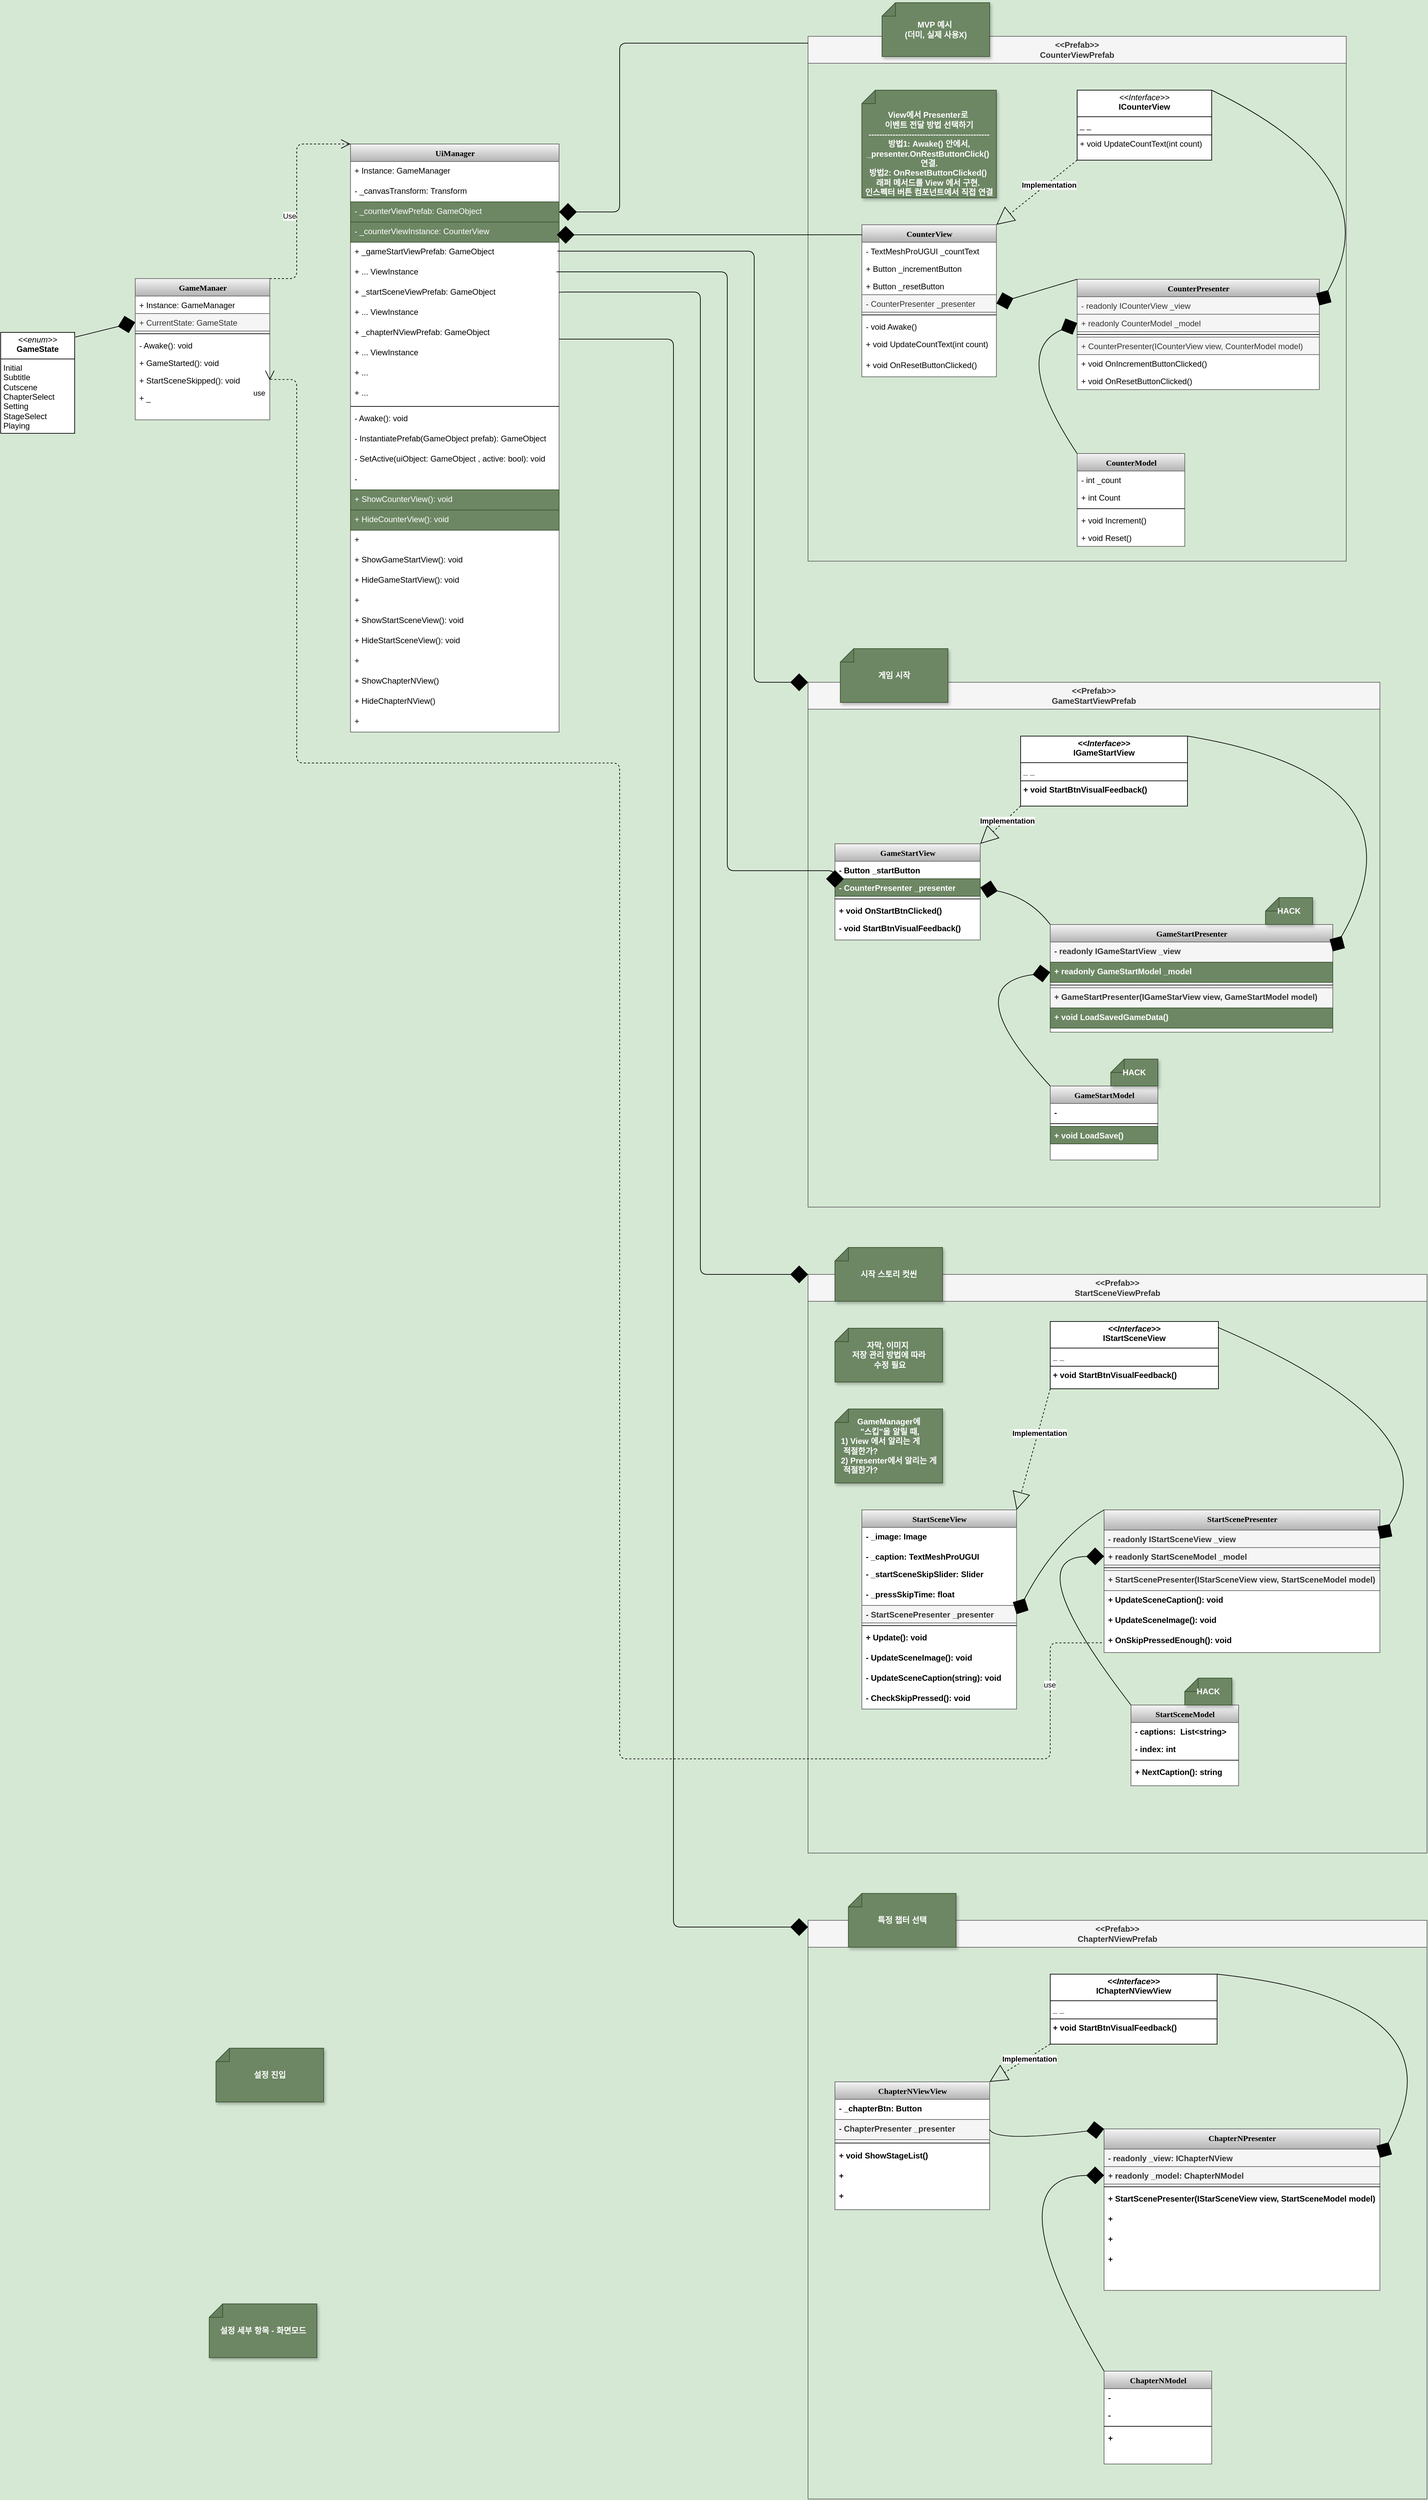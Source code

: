 <mxfile version="26.2.14">
  <diagram name="Page-1" id="9f46799a-70d6-7492-0946-bef42562c5a5">
    <mxGraphModel dx="-403" dy="1213" grid="1" gridSize="10" guides="1" tooltips="1" connect="1" arrows="1" fold="1" page="1" pageScale="1" pageWidth="1100" pageHeight="850" background="#D5E8D4" math="0" shadow="0">
      <root>
        <mxCell id="0" />
        <mxCell id="1" parent="0" />
        <mxCell id="78961159f06e98e8-108" value="GameManaer" style="swimlane;html=1;fontStyle=1;align=center;verticalAlign=top;childLayout=stackLayout;horizontal=1;startSize=26;horizontalStack=0;resizeParent=1;resizeLast=0;collapsible=1;marginBottom=0;swimlaneFillColor=#ffffff;rounded=0;shadow=0;comic=0;labelBackgroundColor=none;strokeWidth=1;fillColor=#f5f5f5;fontFamily=Verdana;fontSize=12;strokeColor=#666666;gradientColor=#b3b3b3;" parent="1" vertex="1">
          <mxGeometry x="1360" y="200" width="200" height="210" as="geometry">
            <mxRectangle x="1135" y="133.0" width="100" height="26" as="alternateBounds" />
          </mxGeometry>
        </mxCell>
        <mxCell id="78961159f06e98e8-109" value="+ Instance: GameManager" style="text;html=1;align=left;verticalAlign=top;spacingLeft=4;spacingRight=4;whiteSpace=wrap;overflow=hidden;rotatable=0;points=[[0,0.5],[1,0.5]];portConstraint=eastwest;" parent="78961159f06e98e8-108" vertex="1">
          <mxGeometry y="26" width="200" height="26" as="geometry" />
        </mxCell>
        <mxCell id="U4vTAyuGruAxUpPn1bt--7" value="+ CurrentState: GameState" style="text;html=1;align=left;verticalAlign=top;spacingLeft=4;spacingRight=4;whiteSpace=wrap;overflow=hidden;rotatable=0;points=[[0,0.5],[1,0.5]];portConstraint=eastwest;fillColor=#f5f5f5;fontColor=#333333;strokeColor=#666666;" parent="78961159f06e98e8-108" vertex="1">
          <mxGeometry y="52" width="200" height="26" as="geometry" />
        </mxCell>
        <mxCell id="78961159f06e98e8-116" value="" style="line;html=1;strokeWidth=1;fillColor=none;align=left;verticalAlign=middle;spacingTop=-1;spacingLeft=3;spacingRight=3;rotatable=0;labelPosition=right;points=[];portConstraint=eastwest;" parent="78961159f06e98e8-108" vertex="1">
          <mxGeometry y="78" width="200" height="8" as="geometry" />
        </mxCell>
        <mxCell id="78961159f06e98e8-117" value="- Awake(): void" style="text;html=1;strokeColor=none;fillColor=none;align=left;verticalAlign=top;spacingLeft=4;spacingRight=4;whiteSpace=wrap;overflow=hidden;rotatable=0;points=[[0,0.5],[1,0.5]];portConstraint=eastwest;" parent="78961159f06e98e8-108" vertex="1">
          <mxGeometry y="86" width="200" height="26" as="geometry" />
        </mxCell>
        <mxCell id="78961159f06e98e8-120" value="+ GameStarted(): void&amp;nbsp;" style="text;html=1;strokeColor=none;fillColor=none;align=left;verticalAlign=top;spacingLeft=4;spacingRight=4;whiteSpace=wrap;overflow=hidden;rotatable=0;points=[[0,0.5],[1,0.5]];portConstraint=eastwest;" parent="78961159f06e98e8-108" vertex="1">
          <mxGeometry y="112" width="200" height="26" as="geometry" />
        </mxCell>
        <mxCell id="U4vTAyuGruAxUpPn1bt--90" value="+ StartSceneSkipped(): void" style="text;html=1;strokeColor=none;fillColor=none;align=left;verticalAlign=top;spacingLeft=4;spacingRight=4;whiteSpace=wrap;overflow=hidden;rotatable=0;points=[[0,0.5],[1,0.5]];portConstraint=eastwest;" parent="78961159f06e98e8-108" vertex="1">
          <mxGeometry y="138" width="200" height="26" as="geometry" />
        </mxCell>
        <mxCell id="U4vTAyuGruAxUpPn1bt--91" value="+ _" style="text;html=1;strokeColor=none;fillColor=none;align=left;verticalAlign=top;spacingLeft=4;spacingRight=4;whiteSpace=wrap;overflow=hidden;rotatable=0;points=[[0,0.5],[1,0.5]];portConstraint=eastwest;" parent="78961159f06e98e8-108" vertex="1">
          <mxGeometry y="164" width="200" height="26" as="geometry" />
        </mxCell>
        <mxCell id="U4vTAyuGruAxUpPn1bt--23" value="&lt;p style=&quot;margin:0px;margin-top:4px;text-align:center;&quot;&gt;&lt;i&gt;&amp;lt;&amp;lt;enum&amp;gt;&amp;gt;&lt;/i&gt;&lt;br&gt;&lt;b&gt;GameState&lt;/b&gt;&lt;/p&gt;&lt;hr size=&quot;1&quot; style=&quot;border-style:solid;&quot;&gt;&lt;p style=&quot;margin:0px;margin-left:4px;&quot;&gt;&lt;span style=&quot;background-color: transparent;&quot;&gt;Initial&lt;/span&gt;&lt;/p&gt;&lt;p style=&quot;margin:0px;margin-left:4px;&quot;&gt;Subtitle&lt;/p&gt;&lt;p style=&quot;margin:0px;margin-left:4px;&quot;&gt;Cutscene&lt;/p&gt;&lt;p style=&quot;margin:0px;margin-left:4px;&quot;&gt;ChapterSelect&lt;/p&gt;&lt;p style=&quot;margin:0px;margin-left:4px;&quot;&gt;Setting&lt;/p&gt;&lt;p style=&quot;margin:0px;margin-left:4px;&quot;&gt;StageSelect&lt;/p&gt;&lt;p style=&quot;margin:0px;margin-left:4px;&quot;&gt;Playing&lt;/p&gt;" style="verticalAlign=top;align=left;overflow=fill;html=1;whiteSpace=wrap;connectable=1;imageAspect=1;expand=1;" parent="1" vertex="1">
          <mxGeometry x="1160" y="280" width="110" height="150" as="geometry" />
        </mxCell>
        <mxCell id="U4vTAyuGruAxUpPn1bt--34" value="" style="endArrow=none;endFill=0;endSize=24;html=1;rounded=0;exitX=0;exitY=0.5;exitDx=0;exitDy=0;entryX=1.009;entryY=0.046;entryDx=0;entryDy=0;curved=1;entryPerimeter=0;startFill=1;startArrow=diamond;startSize=24;strokeColor=light-dark(#000000,#FFFFFF);" parent="1" source="U4vTAyuGruAxUpPn1bt--7" target="U4vTAyuGruAxUpPn1bt--23" edge="1">
          <mxGeometry width="160" relative="1" as="geometry">
            <mxPoint x="1367" y="384" as="sourcePoint" />
            <mxPoint x="1190" y="180" as="targetPoint" />
            <Array as="points" />
          </mxGeometry>
        </mxCell>
        <mxCell id="U4vTAyuGruAxUpPn1bt--35" value="UiManager" style="swimlane;html=1;fontStyle=1;align=center;verticalAlign=top;childLayout=stackLayout;horizontal=1;startSize=26;horizontalStack=0;resizeParent=1;resizeLast=0;collapsible=1;marginBottom=0;swimlaneFillColor=#ffffff;rounded=0;shadow=0;comic=0;labelBackgroundColor=none;strokeWidth=1;fillColor=#f5f5f5;fontFamily=Verdana;fontSize=12;strokeColor=#666666;gradientColor=#b3b3b3;" parent="1" vertex="1">
          <mxGeometry x="1680" width="310" height="874" as="geometry">
            <mxRectangle x="1135" y="133.0" width="100" height="26" as="alternateBounds" />
          </mxGeometry>
        </mxCell>
        <mxCell id="U4vTAyuGruAxUpPn1bt--36" value="+ Instance: GameManager" style="text;html=1;strokeColor=none;fillColor=none;align=left;verticalAlign=top;spacingLeft=4;spacingRight=4;whiteSpace=wrap;overflow=hidden;rotatable=0;points=[[0,0.5],[1,0.5]];portConstraint=eastwest;" parent="U4vTAyuGruAxUpPn1bt--35" vertex="1">
          <mxGeometry y="26" width="310" height="30" as="geometry" />
        </mxCell>
        <mxCell id="U4vTAyuGruAxUpPn1bt--37" value="- _canvasTransform: Transform&amp;nbsp;" style="text;html=1;strokeColor=none;fillColor=none;align=left;verticalAlign=top;spacingLeft=4;spacingRight=4;whiteSpace=wrap;overflow=hidden;rotatable=0;points=[[0,0.5],[1,0.5]];portConstraint=eastwest;" parent="U4vTAyuGruAxUpPn1bt--35" vertex="1">
          <mxGeometry y="56" width="310" height="30" as="geometry" />
        </mxCell>
        <mxCell id="U4vTAyuGruAxUpPn1bt--38" value="- _counterViewPrefab: GameObject&amp;nbsp;" style="text;html=1;align=left;verticalAlign=top;spacingLeft=4;spacingRight=4;whiteSpace=wrap;overflow=hidden;rotatable=0;points=[[0,0.5],[1,0.5]];portConstraint=eastwest;fillColor=#6d8764;strokeColor=#3A5431;fontColor=#ffffff;" parent="U4vTAyuGruAxUpPn1bt--35" vertex="1">
          <mxGeometry y="86" width="310" height="30" as="geometry" />
        </mxCell>
        <mxCell id="U4vTAyuGruAxUpPn1bt--84" value="- _counterViewInstance: CounterView&amp;nbsp;" style="text;html=1;align=left;verticalAlign=top;spacingLeft=4;spacingRight=4;whiteSpace=wrap;overflow=hidden;rotatable=0;points=[[0,0.5],[1,0.5]];portConstraint=eastwest;fillColor=#6d8764;strokeColor=#3A5431;fontColor=#ffffff;" parent="U4vTAyuGruAxUpPn1bt--35" vertex="1">
          <mxGeometry y="116" width="310" height="30" as="geometry" />
        </mxCell>
        <mxCell id="wKs4-q5Vt6_p3pQ2NuLo-48" value="+ _gameStartViewPrefab: GameObject&amp;nbsp;" style="text;html=1;align=left;verticalAlign=top;spacingLeft=4;spacingRight=4;whiteSpace=wrap;overflow=hidden;rotatable=0;points=[[0,0.5],[1,0.5]];portConstraint=eastwest;" parent="U4vTAyuGruAxUpPn1bt--35" vertex="1">
          <mxGeometry y="146" width="310" height="30" as="geometry" />
        </mxCell>
        <mxCell id="RhrSVqkV1kuPy8NH0zBb-56" value="+ ... ViewInstance" style="text;html=1;strokeColor=none;fillColor=none;align=left;verticalAlign=top;spacingLeft=4;spacingRight=4;whiteSpace=wrap;overflow=hidden;rotatable=0;points=[[0,0.5],[1,0.5]];portConstraint=eastwest;" vertex="1" parent="U4vTAyuGruAxUpPn1bt--35">
          <mxGeometry y="176" width="310" height="30" as="geometry" />
        </mxCell>
        <mxCell id="RhrSVqkV1kuPy8NH0zBb-55" value="+ _startSceneViewPrefab: GameObject&amp;nbsp;" style="text;html=1;align=left;verticalAlign=top;spacingLeft=4;spacingRight=4;whiteSpace=wrap;overflow=hidden;rotatable=0;points=[[0,0.5],[1,0.5]];portConstraint=eastwest;" vertex="1" parent="U4vTAyuGruAxUpPn1bt--35">
          <mxGeometry y="206" width="310" height="30" as="geometry" />
        </mxCell>
        <mxCell id="RhrSVqkV1kuPy8NH0zBb-59" value="+ ... ViewInstance" style="text;html=1;strokeColor=none;fillColor=none;align=left;verticalAlign=top;spacingLeft=4;spacingRight=4;whiteSpace=wrap;overflow=hidden;rotatable=0;points=[[0,0.5],[1,0.5]];portConstraint=eastwest;" vertex="1" parent="U4vTAyuGruAxUpPn1bt--35">
          <mxGeometry y="236" width="310" height="30" as="geometry" />
        </mxCell>
        <mxCell id="RhrSVqkV1kuPy8NH0zBb-57" value="+ _chapterNViewPrefab: GameObject&amp;nbsp;" style="text;html=1;strokeColor=none;fillColor=none;align=left;verticalAlign=top;spacingLeft=4;spacingRight=4;whiteSpace=wrap;overflow=hidden;rotatable=0;points=[[0,0.5],[1,0.5]];portConstraint=eastwest;" vertex="1" parent="U4vTAyuGruAxUpPn1bt--35">
          <mxGeometry y="266" width="310" height="30" as="geometry" />
        </mxCell>
        <mxCell id="RhrSVqkV1kuPy8NH0zBb-95" value="+ ... ViewInstance" style="text;html=1;strokeColor=none;fillColor=none;align=left;verticalAlign=top;spacingLeft=4;spacingRight=4;whiteSpace=wrap;overflow=hidden;rotatable=0;points=[[0,0.5],[1,0.5]];portConstraint=eastwest;" vertex="1" parent="U4vTAyuGruAxUpPn1bt--35">
          <mxGeometry y="296" width="310" height="30" as="geometry" />
        </mxCell>
        <mxCell id="RhrSVqkV1kuPy8NH0zBb-96" value="+ ...&amp;nbsp;" style="text;html=1;strokeColor=none;fillColor=none;align=left;verticalAlign=top;spacingLeft=4;spacingRight=4;whiteSpace=wrap;overflow=hidden;rotatable=0;points=[[0,0.5],[1,0.5]];portConstraint=eastwest;" vertex="1" parent="U4vTAyuGruAxUpPn1bt--35">
          <mxGeometry y="326" width="310" height="30" as="geometry" />
        </mxCell>
        <mxCell id="RhrSVqkV1kuPy8NH0zBb-97" value="+ ...&amp;nbsp;" style="text;html=1;strokeColor=none;fillColor=none;align=left;verticalAlign=top;spacingLeft=4;spacingRight=4;whiteSpace=wrap;overflow=hidden;rotatable=0;points=[[0,0.5],[1,0.5]];portConstraint=eastwest;" vertex="1" parent="U4vTAyuGruAxUpPn1bt--35">
          <mxGeometry y="356" width="310" height="30" as="geometry" />
        </mxCell>
        <mxCell id="U4vTAyuGruAxUpPn1bt--39" value="" style="line;html=1;strokeWidth=1;fillColor=none;align=left;verticalAlign=middle;spacingTop=-1;spacingLeft=3;spacingRight=3;rotatable=0;labelPosition=right;points=[];portConstraint=eastwest;" parent="U4vTAyuGruAxUpPn1bt--35" vertex="1">
          <mxGeometry y="386" width="310" height="8" as="geometry" />
        </mxCell>
        <mxCell id="U4vTAyuGruAxUpPn1bt--40" value="- Awake(): void&amp;nbsp;" style="text;html=1;strokeColor=none;fillColor=none;align=left;verticalAlign=top;spacingLeft=4;spacingRight=4;whiteSpace=wrap;overflow=hidden;rotatable=0;points=[[0,0.5],[1,0.5]];portConstraint=eastwest;" parent="U4vTAyuGruAxUpPn1bt--35" vertex="1">
          <mxGeometry y="394" width="310" height="30" as="geometry" />
        </mxCell>
        <mxCell id="U4vTAyuGruAxUpPn1bt--41" value="- InstantiatePrefab(GameObject prefab): GameObject&amp;nbsp;" style="text;html=1;align=left;verticalAlign=top;spacingLeft=4;spacingRight=4;whiteSpace=wrap;overflow=hidden;rotatable=0;points=[[0,0.5],[1,0.5]];portConstraint=eastwest;" parent="U4vTAyuGruAxUpPn1bt--35" vertex="1">
          <mxGeometry y="424" width="310" height="30" as="geometry" />
        </mxCell>
        <mxCell id="U4vTAyuGruAxUpPn1bt--89" value="- SetActive(uiObject: GameObject&amp;nbsp;, active: bool): void&amp;nbsp;" style="text;html=1;strokeColor=none;fillColor=none;align=left;verticalAlign=top;spacingLeft=4;spacingRight=4;whiteSpace=wrap;overflow=hidden;rotatable=0;points=[[0,0.5],[1,0.5]];portConstraint=eastwest;" parent="U4vTAyuGruAxUpPn1bt--35" vertex="1">
          <mxGeometry y="454" width="310" height="30" as="geometry" />
        </mxCell>
        <mxCell id="wKs4-q5Vt6_p3pQ2NuLo-45" value="-&amp;nbsp;" style="text;html=1;strokeColor=none;fillColor=none;align=left;verticalAlign=top;spacingLeft=4;spacingRight=4;whiteSpace=wrap;overflow=hidden;rotatable=0;points=[[0,0.5],[1,0.5]];portConstraint=eastwest;" parent="U4vTAyuGruAxUpPn1bt--35" vertex="1">
          <mxGeometry y="484" width="310" height="30" as="geometry" />
        </mxCell>
        <mxCell id="U4vTAyuGruAxUpPn1bt--87" value="+ ShowCounterView(): void&amp;nbsp;" style="text;html=1;strokeColor=#3A5431;fillColor=#6d8764;align=left;verticalAlign=top;spacingLeft=4;spacingRight=4;whiteSpace=wrap;overflow=hidden;rotatable=0;points=[[0,0.5],[1,0.5]];portConstraint=eastwest;fontColor=#ffffff;" parent="U4vTAyuGruAxUpPn1bt--35" vertex="1">
          <mxGeometry y="514" width="310" height="30" as="geometry" />
        </mxCell>
        <mxCell id="U4vTAyuGruAxUpPn1bt--88" value="+ HideCounterView(): void&amp;nbsp;" style="text;html=1;strokeColor=#3A5431;fillColor=#6d8764;align=left;verticalAlign=top;spacingLeft=4;spacingRight=4;whiteSpace=wrap;overflow=hidden;rotatable=0;points=[[0,0.5],[1,0.5]];portConstraint=eastwest;fontColor=#ffffff;" parent="U4vTAyuGruAxUpPn1bt--35" vertex="1">
          <mxGeometry y="544" width="310" height="30" as="geometry" />
        </mxCell>
        <mxCell id="wKs4-q5Vt6_p3pQ2NuLo-41" value="+&amp;nbsp;" style="text;html=1;strokeColor=none;fillColor=none;align=left;verticalAlign=top;spacingLeft=4;spacingRight=4;whiteSpace=wrap;overflow=hidden;rotatable=0;points=[[0,0.5],[1,0.5]];portConstraint=eastwest;" parent="U4vTAyuGruAxUpPn1bt--35" vertex="1">
          <mxGeometry y="574" width="310" height="30" as="geometry" />
        </mxCell>
        <mxCell id="wKs4-q5Vt6_p3pQ2NuLo-42" value="+ ShowGameStartView(): void&amp;nbsp;" style="text;html=1;strokeColor=none;fillColor=none;align=left;verticalAlign=top;spacingLeft=4;spacingRight=4;whiteSpace=wrap;overflow=hidden;rotatable=0;points=[[0,0.5],[1,0.5]];portConstraint=eastwest;" parent="U4vTAyuGruAxUpPn1bt--35" vertex="1">
          <mxGeometry y="604" width="310" height="30" as="geometry" />
        </mxCell>
        <mxCell id="wKs4-q5Vt6_p3pQ2NuLo-43" value="+ HideGameStartView(): void&amp;nbsp;&amp;nbsp;" style="text;html=1;strokeColor=none;fillColor=none;align=left;verticalAlign=top;spacingLeft=4;spacingRight=4;whiteSpace=wrap;overflow=hidden;rotatable=0;points=[[0,0.5],[1,0.5]];portConstraint=eastwest;" parent="U4vTAyuGruAxUpPn1bt--35" vertex="1">
          <mxGeometry y="634" width="310" height="30" as="geometry" />
        </mxCell>
        <mxCell id="RhrSVqkV1kuPy8NH0zBb-117" value="+&amp;nbsp;" style="text;html=1;strokeColor=none;fillColor=none;align=left;verticalAlign=top;spacingLeft=4;spacingRight=4;whiteSpace=wrap;overflow=hidden;rotatable=0;points=[[0,0.5],[1,0.5]];portConstraint=eastwest;" vertex="1" parent="U4vTAyuGruAxUpPn1bt--35">
          <mxGeometry y="664" width="310" height="30" as="geometry" />
        </mxCell>
        <mxCell id="RhrSVqkV1kuPy8NH0zBb-119" value="+ ShowStartSceneView(): void" style="text;html=1;strokeColor=none;fillColor=none;align=left;verticalAlign=top;spacingLeft=4;spacingRight=4;whiteSpace=wrap;overflow=hidden;rotatable=0;points=[[0,0.5],[1,0.5]];portConstraint=eastwest;" vertex="1" parent="U4vTAyuGruAxUpPn1bt--35">
          <mxGeometry y="694" width="310" height="30" as="geometry" />
        </mxCell>
        <mxCell id="RhrSVqkV1kuPy8NH0zBb-118" value="+ HideStartSceneView(): void" style="text;html=1;strokeColor=none;fillColor=none;align=left;verticalAlign=top;spacingLeft=4;spacingRight=4;whiteSpace=wrap;overflow=hidden;rotatable=0;points=[[0,0.5],[1,0.5]];portConstraint=eastwest;" vertex="1" parent="U4vTAyuGruAxUpPn1bt--35">
          <mxGeometry y="724" width="310" height="30" as="geometry" />
        </mxCell>
        <mxCell id="RhrSVqkV1kuPy8NH0zBb-109" value="+&amp;nbsp;" style="text;html=1;strokeColor=none;fillColor=none;align=left;verticalAlign=top;spacingLeft=4;spacingRight=4;whiteSpace=wrap;overflow=hidden;rotatable=0;points=[[0,0.5],[1,0.5]];portConstraint=eastwest;" vertex="1" parent="U4vTAyuGruAxUpPn1bt--35">
          <mxGeometry y="754" width="310" height="30" as="geometry" />
        </mxCell>
        <mxCell id="RhrSVqkV1kuPy8NH0zBb-110" value="+ ShowChapterNView()" style="text;html=1;strokeColor=none;fillColor=none;align=left;verticalAlign=top;spacingLeft=4;spacingRight=4;whiteSpace=wrap;overflow=hidden;rotatable=0;points=[[0,0.5],[1,0.5]];portConstraint=eastwest;" vertex="1" parent="U4vTAyuGruAxUpPn1bt--35">
          <mxGeometry y="784" width="310" height="30" as="geometry" />
        </mxCell>
        <mxCell id="RhrSVqkV1kuPy8NH0zBb-111" value="+ HideChapterNView()" style="text;html=1;strokeColor=none;fillColor=none;align=left;verticalAlign=top;spacingLeft=4;spacingRight=4;whiteSpace=wrap;overflow=hidden;rotatable=0;points=[[0,0.5],[1,0.5]];portConstraint=eastwest;" vertex="1" parent="U4vTAyuGruAxUpPn1bt--35">
          <mxGeometry y="814" width="310" height="30" as="geometry" />
        </mxCell>
        <mxCell id="wKs4-q5Vt6_p3pQ2NuLo-44" value="+&amp;nbsp;" style="text;html=1;strokeColor=none;fillColor=none;align=left;verticalAlign=top;spacingLeft=4;spacingRight=4;whiteSpace=wrap;overflow=hidden;rotatable=0;points=[[0,0.5],[1,0.5]];portConstraint=eastwest;" parent="U4vTAyuGruAxUpPn1bt--35" vertex="1">
          <mxGeometry y="844" width="310" height="30" as="geometry" />
        </mxCell>
        <mxCell id="U4vTAyuGruAxUpPn1bt--94" value="Use" style="endArrow=open;endSize=12;dashed=1;html=1;rounded=1;entryX=0;entryY=0;entryDx=0;entryDy=0;exitX=1;exitY=0;exitDx=0;exitDy=0;edgeStyle=orthogonalEdgeStyle;curved=0;" parent="1" source="78961159f06e98e8-108" target="U4vTAyuGruAxUpPn1bt--35" edge="1">
          <mxGeometry x="-0.168" y="11" width="160" relative="1" as="geometry">
            <mxPoint x="1490" y="77" as="sourcePoint" />
            <mxPoint x="1670" y="40" as="targetPoint" />
            <Array as="points">
              <mxPoint x="1600" y="200" />
              <mxPoint x="1600" />
            </Array>
            <mxPoint as="offset" />
          </mxGeometry>
        </mxCell>
        <mxCell id="U4vTAyuGruAxUpPn1bt--121" value="" style="ellipse;whiteSpace=wrap;html=1;align=center;aspect=fixed;fillColor=none;strokeColor=none;resizable=0;perimeter=centerPerimeter;rotatable=0;allowArrows=0;points=[];outlineConnect=1;" parent="1" vertex="1">
          <mxGeometry x="2050" y="180" width="10" height="10" as="geometry" />
        </mxCell>
        <mxCell id="U4vTAyuGruAxUpPn1bt--141" value="&lt;div&gt;&amp;lt;&amp;lt;Prefab&amp;gt;&amp;gt;&lt;/div&gt;CounterViewPrefab" style="swimlane;whiteSpace=wrap;html=1;startSize=40;fillColor=#f5f5f5;fontColor=#333333;strokeColor=#666666;" parent="1" vertex="1">
          <mxGeometry x="2360" y="-160" width="800" height="780" as="geometry">
            <mxRectangle x="2280" y="-190" width="140" height="30" as="alternateBounds" />
          </mxGeometry>
        </mxCell>
        <mxCell id="U4vTAyuGruAxUpPn1bt--56" value="CounterModel" style="swimlane;html=1;fontStyle=1;align=center;verticalAlign=top;childLayout=stackLayout;horizontal=1;startSize=26;horizontalStack=0;resizeParent=1;resizeLast=0;collapsible=1;marginBottom=0;swimlaneFillColor=#ffffff;rounded=0;shadow=0;comic=0;labelBackgroundColor=none;strokeWidth=1;fillColor=#f5f5f5;fontFamily=Verdana;fontSize=12;strokeColor=#666666;gradientColor=#b3b3b3;" parent="U4vTAyuGruAxUpPn1bt--141" vertex="1">
          <mxGeometry x="400" y="620" width="160" height="138" as="geometry">
            <mxRectangle x="1135" y="133.0" width="100" height="26" as="alternateBounds" />
          </mxGeometry>
        </mxCell>
        <mxCell id="U4vTAyuGruAxUpPn1bt--57" value="- int _count" style="text;html=1;strokeColor=none;fillColor=none;align=left;verticalAlign=top;spacingLeft=4;spacingRight=4;whiteSpace=wrap;overflow=hidden;rotatable=0;points=[[0,0.5],[1,0.5]];portConstraint=eastwest;" parent="U4vTAyuGruAxUpPn1bt--56" vertex="1">
          <mxGeometry y="26" width="160" height="26" as="geometry" />
        </mxCell>
        <mxCell id="U4vTAyuGruAxUpPn1bt--58" value="+ int Count" style="text;html=1;strokeColor=none;fillColor=none;align=left;verticalAlign=top;spacingLeft=4;spacingRight=4;whiteSpace=wrap;overflow=hidden;rotatable=0;points=[[0,0.5],[1,0.5]];portConstraint=eastwest;" parent="U4vTAyuGruAxUpPn1bt--56" vertex="1">
          <mxGeometry y="52" width="160" height="26" as="geometry" />
        </mxCell>
        <mxCell id="U4vTAyuGruAxUpPn1bt--60" value="" style="line;html=1;strokeWidth=1;fillColor=none;align=left;verticalAlign=middle;spacingTop=-1;spacingLeft=3;spacingRight=3;rotatable=0;labelPosition=right;points=[];portConstraint=eastwest;" parent="U4vTAyuGruAxUpPn1bt--56" vertex="1">
          <mxGeometry y="78" width="160" height="8" as="geometry" />
        </mxCell>
        <mxCell id="U4vTAyuGruAxUpPn1bt--61" value="+ void Increment()" style="text;html=1;strokeColor=none;fillColor=none;align=left;verticalAlign=top;spacingLeft=4;spacingRight=4;whiteSpace=wrap;overflow=hidden;rotatable=0;points=[[0,0.5],[1,0.5]];portConstraint=eastwest;" parent="U4vTAyuGruAxUpPn1bt--56" vertex="1">
          <mxGeometry y="86" width="160" height="26" as="geometry" />
        </mxCell>
        <mxCell id="U4vTAyuGruAxUpPn1bt--62" value="+ void Reset()" style="text;html=1;strokeColor=none;fillColor=none;align=left;verticalAlign=top;spacingLeft=4;spacingRight=4;whiteSpace=wrap;overflow=hidden;rotatable=0;points=[[0,0.5],[1,0.5]];portConstraint=eastwest;" parent="U4vTAyuGruAxUpPn1bt--56" vertex="1">
          <mxGeometry y="112" width="160" height="26" as="geometry" />
        </mxCell>
        <mxCell id="U4vTAyuGruAxUpPn1bt--42" value="CounterView" style="swimlane;html=1;fontStyle=1;align=center;verticalAlign=top;childLayout=stackLayout;horizontal=1;startSize=26;horizontalStack=0;resizeParent=1;resizeLast=0;collapsible=1;marginBottom=0;swimlaneFillColor=#ffffff;rounded=0;shadow=0;comic=0;labelBackgroundColor=none;strokeWidth=1;fillColor=#f5f5f5;fontFamily=Verdana;fontSize=12;strokeColor=#666666;gradientColor=#b3b3b3;" parent="U4vTAyuGruAxUpPn1bt--141" vertex="1">
          <mxGeometry x="80" y="280" width="200" height="226" as="geometry">
            <mxRectangle x="1135" y="133.0" width="100" height="26" as="alternateBounds" />
          </mxGeometry>
        </mxCell>
        <mxCell id="U4vTAyuGruAxUpPn1bt--43" value="- TextMeshProUGUI _countText" style="text;html=1;align=left;verticalAlign=top;spacingLeft=4;spacingRight=4;whiteSpace=wrap;overflow=hidden;rotatable=0;points=[[0,0.5],[1,0.5]];portConstraint=eastwest;" parent="U4vTAyuGruAxUpPn1bt--42" vertex="1">
          <mxGeometry y="26" width="200" height="26" as="geometry" />
        </mxCell>
        <mxCell id="U4vTAyuGruAxUpPn1bt--44" value="+ Button _incrementButton" style="text;html=1;strokeColor=none;fillColor=none;align=left;verticalAlign=top;spacingLeft=4;spacingRight=4;whiteSpace=wrap;overflow=hidden;rotatable=0;points=[[0,0.5],[1,0.5]];portConstraint=eastwest;" parent="U4vTAyuGruAxUpPn1bt--42" vertex="1">
          <mxGeometry y="52" width="200" height="26" as="geometry" />
        </mxCell>
        <mxCell id="U4vTAyuGruAxUpPn1bt--68" value="+ Button _resetButton" style="text;html=1;align=left;verticalAlign=top;spacingLeft=4;spacingRight=4;whiteSpace=wrap;overflow=hidden;rotatable=0;points=[[0,0.5],[1,0.5]];portConstraint=eastwest;" parent="U4vTAyuGruAxUpPn1bt--42" vertex="1">
          <mxGeometry y="78" width="200" height="26" as="geometry" />
        </mxCell>
        <mxCell id="U4vTAyuGruAxUpPn1bt--45" value="- CounterPresenter _presenter" style="text;html=1;align=left;verticalAlign=top;spacingLeft=4;spacingRight=4;whiteSpace=wrap;overflow=hidden;rotatable=0;points=[[0,0.5],[1,0.5]];portConstraint=eastwest;fillColor=#f5f5f5;strokeColor=#666666;fontColor=#333333;" parent="U4vTAyuGruAxUpPn1bt--42" vertex="1">
          <mxGeometry y="104" width="200" height="26" as="geometry" />
        </mxCell>
        <mxCell id="U4vTAyuGruAxUpPn1bt--46" value="" style="line;html=1;strokeWidth=1;fillColor=none;align=left;verticalAlign=middle;spacingTop=-1;spacingLeft=3;spacingRight=3;rotatable=0;labelPosition=right;points=[];portConstraint=eastwest;" parent="U4vTAyuGruAxUpPn1bt--42" vertex="1">
          <mxGeometry y="130" width="200" height="8" as="geometry" />
        </mxCell>
        <mxCell id="U4vTAyuGruAxUpPn1bt--47" value="- void Awake()" style="text;html=1;strokeColor=none;fillColor=none;align=left;verticalAlign=top;spacingLeft=4;spacingRight=4;whiteSpace=wrap;overflow=hidden;rotatable=0;points=[[0,0.5],[1,0.5]];portConstraint=eastwest;" parent="U4vTAyuGruAxUpPn1bt--42" vertex="1">
          <mxGeometry y="138" width="200" height="26" as="geometry" />
        </mxCell>
        <mxCell id="wKs4-q5Vt6_p3pQ2NuLo-36" value="+ void UpdateCountText(int count)" style="text;html=1;strokeColor=none;fillColor=none;align=left;verticalAlign=top;spacingLeft=4;spacingRight=4;whiteSpace=wrap;overflow=hidden;rotatable=0;points=[[0,0.5],[1,0.5]];portConstraint=eastwest;" parent="U4vTAyuGruAxUpPn1bt--42" vertex="1">
          <mxGeometry y="164" width="200" height="31" as="geometry" />
        </mxCell>
        <mxCell id="U4vTAyuGruAxUpPn1bt--48" value="+ void OnResetButtonClicked()" style="text;html=1;strokeColor=none;fillColor=none;align=left;verticalAlign=top;spacingLeft=4;spacingRight=4;whiteSpace=wrap;overflow=hidden;rotatable=0;points=[[0,0.5],[1,0.5]];portConstraint=eastwest;" parent="U4vTAyuGruAxUpPn1bt--42" vertex="1">
          <mxGeometry y="195" width="200" height="31" as="geometry" />
        </mxCell>
        <mxCell id="U4vTAyuGruAxUpPn1bt--49" value="CounterPresenter" style="swimlane;html=1;fontStyle=1;align=center;verticalAlign=top;childLayout=stackLayout;horizontal=1;startSize=26;horizontalStack=0;resizeParent=1;resizeLast=0;collapsible=1;marginBottom=0;swimlaneFillColor=#ffffff;rounded=0;shadow=0;comic=0;labelBackgroundColor=none;strokeWidth=1;fillColor=#f5f5f5;fontFamily=Verdana;fontSize=12;strokeColor=#666666;gradientColor=#b3b3b3;" parent="U4vTAyuGruAxUpPn1bt--141" vertex="1">
          <mxGeometry x="400" y="361" width="360" height="164" as="geometry">
            <mxRectangle x="1135" y="133.0" width="100" height="26" as="alternateBounds" />
          </mxGeometry>
        </mxCell>
        <mxCell id="U4vTAyuGruAxUpPn1bt--50" value="- readonly ICounterView _view" style="text;html=1;strokeColor=#666666;fillColor=#f5f5f5;align=left;verticalAlign=top;spacingLeft=4;spacingRight=4;whiteSpace=wrap;overflow=hidden;rotatable=0;points=[[0,0.5],[1,0.5]];portConstraint=eastwest;fontColor=#333333;" parent="U4vTAyuGruAxUpPn1bt--49" vertex="1">
          <mxGeometry y="26" width="360" height="26" as="geometry" />
        </mxCell>
        <mxCell id="U4vTAyuGruAxUpPn1bt--51" value="+ readonly CounterModel _model" style="text;html=1;align=left;verticalAlign=top;spacingLeft=4;spacingRight=4;whiteSpace=wrap;overflow=hidden;rotatable=0;points=[[0,0.5],[1,0.5]];portConstraint=eastwest;fillColor=#f5f5f5;fontColor=#333333;strokeColor=#666666;" parent="U4vTAyuGruAxUpPn1bt--49" vertex="1">
          <mxGeometry y="52" width="360" height="26" as="geometry" />
        </mxCell>
        <mxCell id="U4vTAyuGruAxUpPn1bt--53" value="" style="line;html=1;strokeWidth=1;fillColor=none;align=left;verticalAlign=middle;spacingTop=-1;spacingLeft=3;spacingRight=3;rotatable=0;labelPosition=right;points=[];portConstraint=eastwest;" parent="U4vTAyuGruAxUpPn1bt--49" vertex="1">
          <mxGeometry y="78" width="360" height="8" as="geometry" />
        </mxCell>
        <mxCell id="U4vTAyuGruAxUpPn1bt--54" value="+ CounterPresenter(ICounterView view, CounterModel model)" style="text;html=1;align=left;verticalAlign=top;spacingLeft=4;spacingRight=4;whiteSpace=wrap;overflow=hidden;rotatable=0;points=[[0,0.5],[1,0.5]];portConstraint=eastwest;fillColor=#f5f5f5;fontColor=#333333;strokeColor=#666666;" parent="U4vTAyuGruAxUpPn1bt--49" vertex="1">
          <mxGeometry y="86" width="360" height="26" as="geometry" />
        </mxCell>
        <mxCell id="U4vTAyuGruAxUpPn1bt--74" value="+ void&amp;nbsp;OnIncrementButtonClicked()" style="text;html=1;align=left;verticalAlign=top;spacingLeft=4;spacingRight=4;whiteSpace=wrap;overflow=hidden;rotatable=0;points=[[0,0.5],[1,0.5]];portConstraint=eastwest;strokeWidth=1;" parent="U4vTAyuGruAxUpPn1bt--49" vertex="1">
          <mxGeometry y="112" width="360" height="26" as="geometry" />
        </mxCell>
        <mxCell id="U4vTAyuGruAxUpPn1bt--55" value="+ void OnResetButtonClicked()" style="text;html=1;strokeColor=none;fillColor=none;align=left;verticalAlign=top;spacingLeft=4;spacingRight=4;whiteSpace=wrap;overflow=hidden;rotatable=0;points=[[0,0.5],[1,0.5]];portConstraint=eastwest;" parent="U4vTAyuGruAxUpPn1bt--49" vertex="1">
          <mxGeometry y="138" width="360" height="26" as="geometry" />
        </mxCell>
        <mxCell id="U4vTAyuGruAxUpPn1bt--78" value="" style="endArrow=diamond;endFill=1;endSize=24;html=1;rounded=0;entryX=0;entryY=0.5;entryDx=0;entryDy=0;curved=1;exitX=0;exitY=0;exitDx=0;exitDy=0;" parent="U4vTAyuGruAxUpPn1bt--141" source="U4vTAyuGruAxUpPn1bt--56" target="U4vTAyuGruAxUpPn1bt--51" edge="1">
          <mxGeometry width="160" relative="1" as="geometry">
            <mxPoint x="550" y="513" as="sourcePoint" />
            <mxPoint x="714" y="712" as="targetPoint" />
            <Array as="points">
              <mxPoint x="300" y="470" />
            </Array>
          </mxGeometry>
        </mxCell>
        <mxCell id="U4vTAyuGruAxUpPn1bt--82" value="" style="endArrow=none;endFill=0;endSize=24;html=1;rounded=0;curved=1;entryX=0;entryY=0;entryDx=0;entryDy=0;exitX=1;exitY=0.5;exitDx=0;exitDy=0;startArrow=diamond;startFill=1;startSize=24;" parent="U4vTAyuGruAxUpPn1bt--141" source="U4vTAyuGruAxUpPn1bt--45" target="U4vTAyuGruAxUpPn1bt--49" edge="1">
          <mxGeometry width="160" relative="1" as="geometry">
            <mxPoint x="507" y="456" as="sourcePoint" />
            <mxPoint x="576" y="562" as="targetPoint" />
            <Array as="points" />
          </mxGeometry>
        </mxCell>
        <mxCell id="U4vTAyuGruAxUpPn1bt--64" value="&lt;p style=&quot;margin:0px;margin-top:4px;text-align:center;&quot;&gt;&lt;i&gt;&amp;lt;&amp;lt;Interface&amp;gt;&amp;gt;&lt;/i&gt;&lt;br&gt;&lt;b&gt;ICounterView&lt;/b&gt;&lt;/p&gt;&lt;hr size=&quot;1&quot; style=&quot;border-style:solid;&quot;&gt;&lt;p style=&quot;margin:0px;margin-left:4px;&quot;&gt;_ _&lt;/p&gt;&lt;hr size=&quot;1&quot; style=&quot;border-style:solid;&quot;&gt;&lt;p style=&quot;margin:0px;margin-left:4px;&quot;&gt;+ void UpdateCountText(int count)&lt;/p&gt;" style="verticalAlign=top;align=left;overflow=fill;html=1;whiteSpace=wrap;" parent="U4vTAyuGruAxUpPn1bt--141" vertex="1">
          <mxGeometry x="400" y="80" width="200" height="104" as="geometry" />
        </mxCell>
        <mxCell id="U4vTAyuGruAxUpPn1bt--69" value="" style="endArrow=block;endFill=0;endSize=24;html=1;rounded=0;entryX=1;entryY=0;entryDx=0;entryDy=0;exitX=0;exitY=1;exitDx=0;exitDy=0;dashed=1;" parent="U4vTAyuGruAxUpPn1bt--141" source="U4vTAyuGruAxUpPn1bt--64" target="U4vTAyuGruAxUpPn1bt--42" edge="1">
          <mxGeometry width="160" relative="1" as="geometry">
            <mxPoint x="83" y="220" as="sourcePoint" />
            <mxPoint x="-36" y="423" as="targetPoint" />
          </mxGeometry>
        </mxCell>
        <mxCell id="U4vTAyuGruAxUpPn1bt--70" value="&lt;span class=&quot;notion-enable-hover&quot; data-token-index=&quot;0&quot; style=&quot;font-weight:600&quot;&gt;Implementation&lt;/span&gt;" style="edgeLabel;html=1;align=center;verticalAlign=middle;resizable=0;points=[];labelBackgroundColor=default;" parent="U4vTAyuGruAxUpPn1bt--69" vertex="1" connectable="0">
          <mxGeometry x="-0.273" y="2" relative="1" as="geometry">
            <mxPoint as="offset" />
          </mxGeometry>
        </mxCell>
        <mxCell id="U4vTAyuGruAxUpPn1bt--75" value="" style="endArrow=none;endFill=0;endSize=24;html=1;rounded=0;curved=1;exitX=1;exitY=0.5;exitDx=0;exitDy=0;entryX=1;entryY=0;entryDx=0;entryDy=0;startArrow=diamond;startFill=1;startSize=24;" parent="U4vTAyuGruAxUpPn1bt--141" source="U4vTAyuGruAxUpPn1bt--50" target="U4vTAyuGruAxUpPn1bt--64" edge="1">
          <mxGeometry width="160" relative="1" as="geometry">
            <mxPoint x="780" y="450" as="sourcePoint" />
            <mxPoint x="620" y="130" as="targetPoint" />
            <Array as="points">
              <mxPoint x="870" y="210" />
            </Array>
          </mxGeometry>
        </mxCell>
        <mxCell id="wKs4-q5Vt6_p3pQ2NuLo-37" value="&lt;div&gt;&lt;br&gt;&lt;/div&gt;&lt;div&gt;&lt;br&gt;&lt;/div&gt;&lt;div&gt;&lt;br&gt;&lt;/div&gt;View에서 Presenter로&amp;nbsp;&lt;div&gt;이벤트 전달 방법 선택하기&lt;/div&gt;&lt;div&gt;---------------------------------------------&lt;br&gt;방법1: Awake() 안에서, _presenter.OnRestButtonClick()&amp;nbsp;&lt;/div&gt;&lt;div&gt;연결.&lt;br&gt;방법2: OnResetButtonClicked()&amp;nbsp;&lt;/div&gt;&lt;div&gt;래퍼 메서드를 View 에서 구현.&amp;nbsp;&lt;/div&gt;&lt;div&gt;인스펙터 버튼 컴포넌트에서 직접 연결&lt;br&gt;&lt;br&gt;&lt;/div&gt;" style="shape=note;whiteSpace=wrap;html=1;backgroundOutline=1;fontColor=#ffffff;darkOpacity=0.05;fillColor=#6d8764;strokeColor=#3A5431;fillStyle=solid;direction=north;gradientDirection=north;shadow=1;size=20;pointerEvents=1;fontStyle=1" parent="U4vTAyuGruAxUpPn1bt--141" vertex="1">
          <mxGeometry x="80" y="80" width="200" height="160" as="geometry" />
        </mxCell>
        <mxCell id="U4vTAyuGruAxUpPn1bt--147" value="" style="endArrow=none;endFill=0;endSize=24;html=1;rounded=1;edgeStyle=orthogonalEdgeStyle;curved=0;exitX=1;exitY=0.5;exitDx=0;exitDy=0;entryX=0;entryY=0.013;entryDx=0;entryDy=0;startFill=1;startSize=24;startArrow=diamond;entryPerimeter=0;" parent="1" source="U4vTAyuGruAxUpPn1bt--38" target="U4vTAyuGruAxUpPn1bt--141" edge="1">
          <mxGeometry width="160" relative="1" as="geometry">
            <mxPoint x="2040" y="190" as="sourcePoint" />
            <mxPoint x="2200" y="-180" as="targetPoint" />
            <Array as="points">
              <mxPoint x="2080" y="101" />
              <mxPoint x="2080" y="-150" />
            </Array>
          </mxGeometry>
        </mxCell>
        <mxCell id="U4vTAyuGruAxUpPn1bt--149" value="" style="endArrow=none;endFill=1;endSize=24;html=1;rounded=1;edgeStyle=orthogonalEdgeStyle;exitX=0.989;exitY=0.633;exitDx=0;exitDy=0;exitPerimeter=0;entryX=0.002;entryY=0.066;entryDx=0;entryDy=0;entryPerimeter=0;startSize=24;startArrow=diamond;startFill=1;" parent="1" source="U4vTAyuGruAxUpPn1bt--84" target="U4vTAyuGruAxUpPn1bt--42" edge="1">
          <mxGeometry width="160" relative="1" as="geometry">
            <mxPoint x="2020" y="145" as="sourcePoint" />
            <mxPoint x="2330" y="145" as="targetPoint" />
            <Array as="points" />
          </mxGeometry>
        </mxCell>
        <mxCell id="wKs4-q5Vt6_p3pQ2NuLo-1" value="&lt;div&gt;&amp;lt;&amp;lt;Prefab&amp;gt;&amp;gt;&lt;/div&gt;GameStartViewPrefab" style="swimlane;whiteSpace=wrap;html=1;startSize=40;fillColor=#f5f5f5;fontColor=#333333;strokeColor=#666666;" parent="1" vertex="1">
          <mxGeometry x="2360" y="800" width="850" height="780" as="geometry">
            <mxRectangle x="2280" y="-190" width="140" height="30" as="alternateBounds" />
          </mxGeometry>
        </mxCell>
        <mxCell id="wKs4-q5Vt6_p3pQ2NuLo-2" value="GameStartModel" style="swimlane;html=1;fontStyle=1;align=center;verticalAlign=top;childLayout=stackLayout;horizontal=1;startSize=26;horizontalStack=0;resizeParent=1;resizeLast=0;collapsible=1;marginBottom=0;swimlaneFillColor=#ffffff;rounded=0;shadow=0;comic=0;labelBackgroundColor=none;strokeWidth=1;fillColor=#f5f5f5;fontFamily=Verdana;fontSize=12;strokeColor=#666666;gradientColor=#b3b3b3;" parent="wKs4-q5Vt6_p3pQ2NuLo-1" vertex="1">
          <mxGeometry x="360" y="600" width="160" height="110" as="geometry">
            <mxRectangle x="1135" y="133.0" width="100" height="26" as="alternateBounds" />
          </mxGeometry>
        </mxCell>
        <mxCell id="wKs4-q5Vt6_p3pQ2NuLo-3" value="-&amp;nbsp;" style="text;html=1;strokeColor=none;fillColor=none;align=left;verticalAlign=top;spacingLeft=4;spacingRight=4;whiteSpace=wrap;overflow=hidden;rotatable=0;points=[[0,0.5],[1,0.5]];portConstraint=eastwest;fontStyle=1" parent="wKs4-q5Vt6_p3pQ2NuLo-2" vertex="1">
          <mxGeometry y="26" width="160" height="26" as="geometry" />
        </mxCell>
        <mxCell id="wKs4-q5Vt6_p3pQ2NuLo-5" value="" style="line;html=1;strokeWidth=1;fillColor=none;align=left;verticalAlign=middle;spacingTop=-1;spacingLeft=3;spacingRight=3;rotatable=0;labelPosition=right;points=[];portConstraint=eastwest;" parent="wKs4-q5Vt6_p3pQ2NuLo-2" vertex="1">
          <mxGeometry y="52" width="160" height="8" as="geometry" />
        </mxCell>
        <mxCell id="wKs4-q5Vt6_p3pQ2NuLo-6" value="+ void LoadSave()" style="text;html=1;align=left;verticalAlign=top;spacingLeft=4;spacingRight=4;whiteSpace=wrap;overflow=hidden;rotatable=0;points=[[0,0.5],[1,0.5]];portConstraint=eastwest;fontStyle=1;fillColor=#6d8764;fontColor=#ffffff;strokeColor=#3A5431;" parent="wKs4-q5Vt6_p3pQ2NuLo-2" vertex="1">
          <mxGeometry y="60" width="160" height="26" as="geometry" />
        </mxCell>
        <mxCell id="wKs4-q5Vt6_p3pQ2NuLo-8" value="GameStartView" style="swimlane;html=1;fontStyle=1;align=center;verticalAlign=top;childLayout=stackLayout;horizontal=1;startSize=26;horizontalStack=0;resizeParent=1;resizeLast=0;collapsible=1;marginBottom=0;swimlaneFillColor=#ffffff;rounded=0;shadow=0;comic=0;labelBackgroundColor=none;strokeWidth=1;fillColor=#f5f5f5;fontFamily=Verdana;fontSize=12;strokeColor=#666666;gradientColor=#b3b3b3;" parent="wKs4-q5Vt6_p3pQ2NuLo-1" vertex="1">
          <mxGeometry x="40" y="240" width="216" height="143" as="geometry">
            <mxRectangle x="1135" y="133.0" width="100" height="26" as="alternateBounds" />
          </mxGeometry>
        </mxCell>
        <mxCell id="wKs4-q5Vt6_p3pQ2NuLo-9" value="- Button _startButton" style="text;html=1;align=left;verticalAlign=top;spacingLeft=4;spacingRight=4;whiteSpace=wrap;overflow=hidden;rotatable=0;points=[[0,0.5],[1,0.5]];portConstraint=eastwest;fontStyle=1" parent="wKs4-q5Vt6_p3pQ2NuLo-8" vertex="1">
          <mxGeometry y="26" width="216" height="26" as="geometry" />
        </mxCell>
        <mxCell id="wKs4-q5Vt6_p3pQ2NuLo-12" value="- CounterPresenter _presenter" style="text;html=1;align=left;verticalAlign=top;spacingLeft=4;spacingRight=4;whiteSpace=wrap;overflow=hidden;rotatable=0;points=[[0,0.5],[1,0.5]];portConstraint=eastwest;fillColor=#6d8764;fontColor=#ffffff;strokeColor=#3A5431;fontStyle=1" parent="wKs4-q5Vt6_p3pQ2NuLo-8" vertex="1">
          <mxGeometry y="52" width="216" height="26" as="geometry" />
        </mxCell>
        <mxCell id="wKs4-q5Vt6_p3pQ2NuLo-13" value="" style="line;html=1;strokeWidth=1;fillColor=none;align=left;verticalAlign=middle;spacingTop=-1;spacingLeft=3;spacingRight=3;rotatable=0;labelPosition=right;points=[];portConstraint=eastwest;" parent="wKs4-q5Vt6_p3pQ2NuLo-8" vertex="1">
          <mxGeometry y="78" width="216" height="8" as="geometry" />
        </mxCell>
        <mxCell id="RhrSVqkV1kuPy8NH0zBb-112" value="+ void OnStartBtnClicked()" style="text;html=1;strokeColor=none;fillColor=none;align=left;verticalAlign=top;spacingLeft=4;spacingRight=4;whiteSpace=wrap;overflow=hidden;rotatable=0;points=[[0,0.5],[1,0.5]];portConstraint=eastwest;fontStyle=1" vertex="1" parent="wKs4-q5Vt6_p3pQ2NuLo-8">
          <mxGeometry y="86" width="216" height="26" as="geometry" />
        </mxCell>
        <mxCell id="wKs4-q5Vt6_p3pQ2NuLo-14" value="- void StartBtnVisualFeedback()" style="text;html=1;strokeColor=none;fillColor=none;align=left;verticalAlign=top;spacingLeft=4;spacingRight=4;whiteSpace=wrap;overflow=hidden;rotatable=0;points=[[0,0.5],[1,0.5]];portConstraint=eastwest;fontStyle=1" parent="wKs4-q5Vt6_p3pQ2NuLo-8" vertex="1">
          <mxGeometry y="112" width="216" height="26" as="geometry" />
        </mxCell>
        <mxCell id="wKs4-q5Vt6_p3pQ2NuLo-16" value="GameStartPresenter" style="swimlane;html=1;fontStyle=1;align=center;verticalAlign=top;childLayout=stackLayout;horizontal=1;startSize=26;horizontalStack=0;resizeParent=1;resizeLast=0;collapsible=1;marginBottom=0;swimlaneFillColor=#ffffff;rounded=0;shadow=0;comic=0;labelBackgroundColor=none;strokeWidth=1;fillColor=#f5f5f5;fontFamily=Verdana;fontSize=12;strokeColor=#666666;gradientColor=#b3b3b3;" parent="wKs4-q5Vt6_p3pQ2NuLo-1" vertex="1">
          <mxGeometry x="360" y="360" width="420" height="160" as="geometry">
            <mxRectangle x="1135" y="133.0" width="100" height="26" as="alternateBounds" />
          </mxGeometry>
        </mxCell>
        <mxCell id="wKs4-q5Vt6_p3pQ2NuLo-17" value="- readonly IGameStartView _view" style="text;html=1;strokeColor=#666666;fillColor=#f5f5f5;align=left;verticalAlign=top;spacingLeft=4;spacingRight=4;whiteSpace=wrap;overflow=hidden;rotatable=0;points=[[0,0.5],[1,0.5]];portConstraint=eastwest;fontColor=#333333;fontStyle=1" parent="wKs4-q5Vt6_p3pQ2NuLo-16" vertex="1">
          <mxGeometry y="26" width="420" height="30" as="geometry" />
        </mxCell>
        <mxCell id="wKs4-q5Vt6_p3pQ2NuLo-18" value="&lt;b&gt;+ readonly GameStartModel _model&lt;/b&gt;" style="text;html=1;align=left;verticalAlign=top;spacingLeft=4;spacingRight=4;whiteSpace=wrap;overflow=hidden;rotatable=0;points=[[0,0.5],[1,0.5]];portConstraint=eastwest;fillColor=#6d8764;fontColor=#ffffff;strokeColor=#3A5431;" parent="wKs4-q5Vt6_p3pQ2NuLo-16" vertex="1">
          <mxGeometry y="56" width="420" height="30" as="geometry" />
        </mxCell>
        <mxCell id="wKs4-q5Vt6_p3pQ2NuLo-19" value="" style="line;html=1;strokeWidth=1;fillColor=none;align=left;verticalAlign=middle;spacingTop=-1;spacingLeft=3;spacingRight=3;rotatable=0;labelPosition=right;points=[];portConstraint=eastwest;" parent="wKs4-q5Vt6_p3pQ2NuLo-16" vertex="1">
          <mxGeometry y="86" width="420" height="8" as="geometry" />
        </mxCell>
        <mxCell id="wKs4-q5Vt6_p3pQ2NuLo-20" value="+ GameStartPresenter(IGameStarView view, GameStartModel model)" style="text;html=1;align=left;verticalAlign=top;spacingLeft=4;spacingRight=4;whiteSpace=wrap;overflow=hidden;rotatable=0;points=[[0,0.5],[1,0.5]];portConstraint=eastwest;fontStyle=1;fillColor=#f5f5f5;fontColor=#333333;strokeColor=#666666;" parent="wKs4-q5Vt6_p3pQ2NuLo-16" vertex="1">
          <mxGeometry y="94" width="420" height="30" as="geometry" />
        </mxCell>
        <mxCell id="wKs4-q5Vt6_p3pQ2NuLo-21" value="+ void LoadSavedGameData()" style="text;html=1;align=left;verticalAlign=top;spacingLeft=4;spacingRight=4;whiteSpace=wrap;overflow=hidden;rotatable=0;points=[[0,0.5],[1,0.5]];portConstraint=eastwest;strokeWidth=1;fontStyle=1;fillColor=#6d8764;fontColor=#ffffff;strokeColor=#3A5431;" parent="wKs4-q5Vt6_p3pQ2NuLo-16" vertex="1">
          <mxGeometry y="124" width="420" height="30" as="geometry" />
        </mxCell>
        <mxCell id="wKs4-q5Vt6_p3pQ2NuLo-23" value="" style="endArrow=diamond;endFill=1;endSize=24;html=1;rounded=0;entryX=0;entryY=0.5;entryDx=0;entryDy=0;curved=1;exitX=0;exitY=0;exitDx=0;exitDy=0;startArrow=none;startFill=0;startSize=24;" parent="wKs4-q5Vt6_p3pQ2NuLo-1" source="wKs4-q5Vt6_p3pQ2NuLo-2" target="wKs4-q5Vt6_p3pQ2NuLo-18" edge="1">
          <mxGeometry width="160" relative="1" as="geometry">
            <mxPoint x="550" y="513" as="sourcePoint" />
            <mxPoint x="714" y="712" as="targetPoint" />
            <Array as="points">
              <mxPoint x="220" y="450" />
            </Array>
          </mxGeometry>
        </mxCell>
        <mxCell id="wKs4-q5Vt6_p3pQ2NuLo-25" value="" style="endArrow=none;endFill=0;endSize=24;html=1;rounded=0;curved=1;entryX=0;entryY=0;entryDx=0;entryDy=0;exitX=1;exitY=0.5;exitDx=0;exitDy=0;startArrow=diamond;startFill=1;startSize=24;" parent="wKs4-q5Vt6_p3pQ2NuLo-1" source="wKs4-q5Vt6_p3pQ2NuLo-12" target="wKs4-q5Vt6_p3pQ2NuLo-16" edge="1">
          <mxGeometry width="160" relative="1" as="geometry">
            <mxPoint x="507" y="456" as="sourcePoint" />
            <mxPoint x="576" y="562" as="targetPoint" />
            <Array as="points">
              <mxPoint x="330" y="320" />
            </Array>
          </mxGeometry>
        </mxCell>
        <mxCell id="wKs4-q5Vt6_p3pQ2NuLo-27" value="&lt;p style=&quot;margin:0px;margin-top:4px;text-align:center;&quot;&gt;&lt;i&gt;&amp;lt;&amp;lt;Interface&amp;gt;&amp;gt;&lt;/i&gt;&lt;br&gt;&lt;span&gt;IGameStartView&lt;/span&gt;&lt;/p&gt;&lt;hr style=&quot;border-style:solid;&quot; size=&quot;1&quot;&gt;&lt;p style=&quot;margin:0px;margin-left:4px;&quot;&gt;_ _&lt;/p&gt;&lt;hr style=&quot;border-style:solid;&quot; size=&quot;1&quot;&gt;&lt;p style=&quot;margin:0px;margin-left:4px;&quot;&gt;+ void StartBtnVisualFeedback()&lt;/p&gt;" style="verticalAlign=top;align=left;overflow=fill;html=1;whiteSpace=wrap;fontStyle=1" parent="wKs4-q5Vt6_p3pQ2NuLo-1" vertex="1">
          <mxGeometry x="316" y="80" width="248" height="104" as="geometry" />
        </mxCell>
        <mxCell id="wKs4-q5Vt6_p3pQ2NuLo-28" value="" style="endArrow=block;endFill=0;endSize=24;html=1;rounded=0;entryX=1;entryY=0;entryDx=0;entryDy=0;exitX=0;exitY=1;exitDx=0;exitDy=0;dashed=1;" parent="wKs4-q5Vt6_p3pQ2NuLo-1" source="wKs4-q5Vt6_p3pQ2NuLo-27" target="wKs4-q5Vt6_p3pQ2NuLo-8" edge="1">
          <mxGeometry width="160" relative="1" as="geometry">
            <mxPoint x="83" y="220" as="sourcePoint" />
            <mxPoint x="-36" y="423" as="targetPoint" />
          </mxGeometry>
        </mxCell>
        <mxCell id="wKs4-q5Vt6_p3pQ2NuLo-29" value="&lt;span class=&quot;notion-enable-hover&quot; data-token-index=&quot;0&quot; style=&quot;font-weight:600&quot;&gt;Implementation&lt;/span&gt;" style="edgeLabel;html=1;align=center;verticalAlign=middle;resizable=0;points=[];labelBackgroundColor=default;" parent="wKs4-q5Vt6_p3pQ2NuLo-28" vertex="1" connectable="0">
          <mxGeometry x="-0.273" y="2" relative="1" as="geometry">
            <mxPoint as="offset" />
          </mxGeometry>
        </mxCell>
        <mxCell id="wKs4-q5Vt6_p3pQ2NuLo-30" value="" style="endArrow=diamond;endFill=1;endSize=24;html=1;rounded=0;curved=1;exitX=1;exitY=0;exitDx=0;exitDy=0;" parent="wKs4-q5Vt6_p3pQ2NuLo-1" source="wKs4-q5Vt6_p3pQ2NuLo-27" edge="1">
          <mxGeometry width="160" relative="1" as="geometry">
            <mxPoint x="-170" y="562" as="sourcePoint" />
            <mxPoint x="780" y="400" as="targetPoint" />
            <Array as="points">
              <mxPoint x="930" y="140" />
            </Array>
          </mxGeometry>
        </mxCell>
        <mxCell id="wKs4-q5Vt6_p3pQ2NuLo-33" value="게임 시작" style="shape=note;whiteSpace=wrap;html=1;backgroundOutline=1;fontColor=#ffffff;darkOpacity=0.05;fillColor=#6d8764;strokeColor=#3A5431;fillStyle=solid;direction=north;gradientDirection=north;shadow=1;size=20;pointerEvents=1;fontStyle=1" parent="wKs4-q5Vt6_p3pQ2NuLo-1" vertex="1">
          <mxGeometry x="48" y="-50" width="160" height="80" as="geometry" />
        </mxCell>
        <mxCell id="RhrSVqkV1kuPy8NH0zBb-115" value="HACK" style="shape=note;whiteSpace=wrap;html=1;backgroundOutline=1;fontColor=#ffffff;darkOpacity=0.05;fillColor=#6d8764;strokeColor=#3A5431;fillStyle=solid;direction=north;gradientDirection=north;shadow=1;size=20;pointerEvents=1;fontStyle=1" vertex="1" parent="wKs4-q5Vt6_p3pQ2NuLo-1">
          <mxGeometry x="680" y="320" width="70" height="40" as="geometry" />
        </mxCell>
        <mxCell id="RhrSVqkV1kuPy8NH0zBb-116" value="HACK" style="shape=note;whiteSpace=wrap;html=1;backgroundOutline=1;fontColor=#ffffff;darkOpacity=0.05;fillColor=#6d8764;strokeColor=#3A5431;fillStyle=solid;direction=north;gradientDirection=north;shadow=1;size=20;pointerEvents=1;fontStyle=1" vertex="1" parent="wKs4-q5Vt6_p3pQ2NuLo-1">
          <mxGeometry x="450" y="560" width="70" height="40" as="geometry" />
        </mxCell>
        <mxCell id="wKs4-q5Vt6_p3pQ2NuLo-32" value="MVP 예시&amp;nbsp;&lt;div&gt;(더미, 실제 사용X)&lt;/div&gt;" style="shape=note;whiteSpace=wrap;html=1;backgroundOutline=1;fontColor=#ffffff;darkOpacity=0.05;fillColor=#6d8764;strokeColor=#3A5431;fillStyle=solid;direction=north;gradientDirection=north;shadow=1;size=20;pointerEvents=1;fontStyle=1" parent="1" vertex="1">
          <mxGeometry x="2470" y="-210" width="160" height="80" as="geometry" />
        </mxCell>
        <mxCell id="wKs4-q5Vt6_p3pQ2NuLo-46" value="" style="endArrow=diamond;endFill=1;endSize=24;html=1;rounded=1;edgeStyle=orthogonalEdgeStyle;curved=0;entryX=0;entryY=0;entryDx=0;entryDy=0;exitX=0.992;exitY=0.441;exitDx=0;exitDy=0;exitPerimeter=0;" parent="1" source="wKs4-q5Vt6_p3pQ2NuLo-48" target="wKs4-q5Vt6_p3pQ2NuLo-1" edge="1">
          <mxGeometry width="160" relative="1" as="geometry">
            <mxPoint x="1992" y="170" as="sourcePoint" />
            <mxPoint x="2285" y="630" as="targetPoint" />
            <Array as="points">
              <mxPoint x="2280" y="159" />
              <mxPoint x="2280" y="800" />
            </Array>
          </mxGeometry>
        </mxCell>
        <mxCell id="wKs4-q5Vt6_p3pQ2NuLo-51" value="&lt;div&gt;&amp;lt;&amp;lt;Prefab&amp;gt;&amp;gt;&lt;/div&gt;StartSceneViewPrefab" style="swimlane;whiteSpace=wrap;html=1;startSize=40;fillColor=#f5f5f5;fontColor=#333333;strokeColor=#666666;" parent="1" vertex="1">
          <mxGeometry x="2360" y="1680" width="920" height="860" as="geometry">
            <mxRectangle x="2280" y="-190" width="140" height="30" as="alternateBounds" />
          </mxGeometry>
        </mxCell>
        <mxCell id="wKs4-q5Vt6_p3pQ2NuLo-52" value="StartSceneModel" style="swimlane;html=1;fontStyle=1;align=center;verticalAlign=top;childLayout=stackLayout;horizontal=1;startSize=26;horizontalStack=0;resizeParent=1;resizeLast=0;collapsible=1;marginBottom=0;swimlaneFillColor=#ffffff;rounded=0;shadow=0;comic=0;labelBackgroundColor=none;strokeWidth=1;fillColor=#f5f5f5;fontFamily=Verdana;fontSize=12;strokeColor=#666666;gradientColor=#b3b3b3;" parent="wKs4-q5Vt6_p3pQ2NuLo-51" vertex="1">
          <mxGeometry x="480" y="640" width="160" height="120" as="geometry">
            <mxRectangle x="1135" y="133.0" width="100" height="26" as="alternateBounds" />
          </mxGeometry>
        </mxCell>
        <mxCell id="wKs4-q5Vt6_p3pQ2NuLo-53" value="- captions:&amp;nbsp;&amp;nbsp;List&amp;lt;string&amp;gt;" style="text;html=1;strokeColor=none;fillColor=none;align=left;verticalAlign=top;spacingLeft=4;spacingRight=4;whiteSpace=wrap;overflow=hidden;rotatable=0;points=[[0,0.5],[1,0.5]];portConstraint=eastwest;fontStyle=1" parent="wKs4-q5Vt6_p3pQ2NuLo-52" vertex="1">
          <mxGeometry y="26" width="160" height="26" as="geometry" />
        </mxCell>
        <mxCell id="RhrSVqkV1kuPy8NH0zBb-48" value="- index: int&amp;nbsp;" style="text;html=1;strokeColor=none;fillColor=none;align=left;verticalAlign=top;spacingLeft=4;spacingRight=4;whiteSpace=wrap;overflow=hidden;rotatable=0;points=[[0,0.5],[1,0.5]];portConstraint=eastwest;fontStyle=1" vertex="1" parent="wKs4-q5Vt6_p3pQ2NuLo-52">
          <mxGeometry y="52" width="160" height="26" as="geometry" />
        </mxCell>
        <mxCell id="wKs4-q5Vt6_p3pQ2NuLo-54" value="" style="line;html=1;strokeWidth=1;fillColor=none;align=left;verticalAlign=middle;spacingTop=-1;spacingLeft=3;spacingRight=3;rotatable=0;labelPosition=right;points=[];portConstraint=eastwest;" parent="wKs4-q5Vt6_p3pQ2NuLo-52" vertex="1">
          <mxGeometry y="78" width="160" height="8" as="geometry" />
        </mxCell>
        <mxCell id="wKs4-q5Vt6_p3pQ2NuLo-55" value="+ NextCaption(): string&amp;nbsp;" style="text;html=1;strokeColor=none;fillColor=none;align=left;verticalAlign=top;spacingLeft=4;spacingRight=4;whiteSpace=wrap;overflow=hidden;rotatable=0;points=[[0,0.5],[1,0.5]];portConstraint=eastwest;fontStyle=1" parent="wKs4-q5Vt6_p3pQ2NuLo-52" vertex="1">
          <mxGeometry y="86" width="160" height="26" as="geometry" />
        </mxCell>
        <mxCell id="wKs4-q5Vt6_p3pQ2NuLo-56" value="StartSceneView" style="swimlane;html=1;fontStyle=1;align=center;verticalAlign=top;childLayout=stackLayout;horizontal=1;startSize=26;horizontalStack=0;resizeParent=1;resizeLast=0;collapsible=1;marginBottom=0;swimlaneFillColor=#ffffff;rounded=0;shadow=0;comic=0;labelBackgroundColor=none;strokeWidth=1;fillColor=#f5f5f5;fontFamily=Verdana;fontSize=12;strokeColor=#666666;gradientColor=#b3b3b3;" parent="wKs4-q5Vt6_p3pQ2NuLo-51" vertex="1">
          <mxGeometry x="80" y="350" width="230" height="296" as="geometry">
            <mxRectangle x="1135" y="133.0" width="100" height="26" as="alternateBounds" />
          </mxGeometry>
        </mxCell>
        <mxCell id="wKs4-q5Vt6_p3pQ2NuLo-76" value="- _image: Image&amp;nbsp;" style="text;html=1;align=left;verticalAlign=top;spacingLeft=4;spacingRight=4;whiteSpace=wrap;overflow=hidden;rotatable=0;points=[[0,0.5],[1,0.5]];portConstraint=eastwest;fontStyle=1" parent="wKs4-q5Vt6_p3pQ2NuLo-56" vertex="1">
          <mxGeometry y="26" width="230" height="30" as="geometry" />
        </mxCell>
        <mxCell id="RhrSVqkV1kuPy8NH0zBb-123" value="- _caption: TextMeshProUGUI&amp;nbsp;" style="text;html=1;align=left;verticalAlign=top;spacingLeft=4;spacingRight=4;whiteSpace=wrap;overflow=hidden;rotatable=0;points=[[0,0.5],[1,0.5]];portConstraint=eastwest;fontStyle=1" vertex="1" parent="wKs4-q5Vt6_p3pQ2NuLo-56">
          <mxGeometry y="56" width="230" height="26" as="geometry" />
        </mxCell>
        <mxCell id="RhrSVqkV1kuPy8NH0zBb-127" value="- _startSceneSkipSlider: Slider&amp;nbsp;&amp;nbsp;" style="text;html=1;align=left;verticalAlign=top;spacingLeft=4;spacingRight=4;whiteSpace=wrap;overflow=hidden;rotatable=0;points=[[0,0.5],[1,0.5]];portConstraint=eastwest;fontStyle=1" vertex="1" parent="wKs4-q5Vt6_p3pQ2NuLo-56">
          <mxGeometry y="82" width="230" height="30" as="geometry" />
        </mxCell>
        <mxCell id="RhrSVqkV1kuPy8NH0zBb-125" value="- _pressSkipTime: float&amp;nbsp;&amp;nbsp;" style="text;html=1;align=left;verticalAlign=top;spacingLeft=4;spacingRight=4;whiteSpace=wrap;overflow=hidden;rotatable=0;points=[[0,0.5],[1,0.5]];portConstraint=eastwest;fontStyle=1" vertex="1" parent="wKs4-q5Vt6_p3pQ2NuLo-56">
          <mxGeometry y="112" width="230" height="30" as="geometry" />
        </mxCell>
        <mxCell id="wKs4-q5Vt6_p3pQ2NuLo-58" value="- StartScenePresenter _presenter" style="text;html=1;align=left;verticalAlign=top;spacingLeft=4;spacingRight=4;whiteSpace=wrap;overflow=hidden;rotatable=0;points=[[0,0.5],[1,0.5]];portConstraint=eastwest;fillColor=#f5f5f5;fontColor=#333333;strokeColor=#666666;fontStyle=1" parent="wKs4-q5Vt6_p3pQ2NuLo-56" vertex="1">
          <mxGeometry y="142" width="230" height="26" as="geometry" />
        </mxCell>
        <mxCell id="wKs4-q5Vt6_p3pQ2NuLo-59" value="" style="line;html=1;strokeWidth=1;fillColor=none;align=left;verticalAlign=middle;spacingTop=-1;spacingLeft=3;spacingRight=3;rotatable=0;labelPosition=right;points=[];portConstraint=eastwest;" parent="wKs4-q5Vt6_p3pQ2NuLo-56" vertex="1">
          <mxGeometry y="168" width="230" height="8" as="geometry" />
        </mxCell>
        <mxCell id="RhrSVqkV1kuPy8NH0zBb-122" value="+ Update(): void" style="text;html=1;strokeColor=none;fillColor=none;align=left;verticalAlign=top;spacingLeft=4;spacingRight=4;whiteSpace=wrap;overflow=hidden;rotatable=0;points=[[0,0.5],[1,0.5]];portConstraint=eastwest;fontStyle=1" vertex="1" parent="wKs4-q5Vt6_p3pQ2NuLo-56">
          <mxGeometry y="176" width="230" height="30" as="geometry" />
        </mxCell>
        <mxCell id="RhrSVqkV1kuPy8NH0zBb-121" value="- UpdateSceneImage(): void&amp;nbsp;" style="text;html=1;strokeColor=none;fillColor=none;align=left;verticalAlign=top;spacingLeft=4;spacingRight=4;whiteSpace=wrap;overflow=hidden;rotatable=0;points=[[0,0.5],[1,0.5]];portConstraint=eastwest;fontStyle=1" vertex="1" parent="wKs4-q5Vt6_p3pQ2NuLo-56">
          <mxGeometry y="206" width="230" height="30" as="geometry" />
        </mxCell>
        <mxCell id="RhrSVqkV1kuPy8NH0zBb-35" value="- UpdateSceneCaption(string): void&amp;nbsp;" style="text;html=1;strokeColor=none;fillColor=none;align=left;verticalAlign=top;spacingLeft=4;spacingRight=4;whiteSpace=wrap;overflow=hidden;rotatable=0;points=[[0,0.5],[1,0.5]];portConstraint=eastwest;fontStyle=1" vertex="1" parent="wKs4-q5Vt6_p3pQ2NuLo-56">
          <mxGeometry y="236" width="230" height="30" as="geometry" />
        </mxCell>
        <mxCell id="RhrSVqkV1kuPy8NH0zBb-40" value="- CheckSkipPressed(): void&amp;nbsp;" style="text;html=1;strokeColor=none;fillColor=none;align=left;verticalAlign=top;spacingLeft=4;spacingRight=4;whiteSpace=wrap;overflow=hidden;rotatable=0;points=[[0,0.5],[1,0.5]];portConstraint=eastwest;fontStyle=1" vertex="1" parent="wKs4-q5Vt6_p3pQ2NuLo-56">
          <mxGeometry y="266" width="230" height="30" as="geometry" />
        </mxCell>
        <mxCell id="wKs4-q5Vt6_p3pQ2NuLo-61" value="StartScenePresenter" style="swimlane;html=1;fontStyle=1;align=center;verticalAlign=top;childLayout=stackLayout;horizontal=1;startSize=30;horizontalStack=0;resizeParent=1;resizeLast=0;collapsible=1;marginBottom=0;swimlaneFillColor=#ffffff;rounded=0;shadow=0;comic=0;labelBackgroundColor=none;strokeWidth=1;fillColor=#f5f5f5;fontFamily=Verdana;fontSize=12;strokeColor=#666666;gradientColor=#b3b3b3;" parent="wKs4-q5Vt6_p3pQ2NuLo-51" vertex="1">
          <mxGeometry x="440" y="350" width="410" height="212" as="geometry">
            <mxRectangle x="1135" y="133.0" width="100" height="26" as="alternateBounds" />
          </mxGeometry>
        </mxCell>
        <mxCell id="wKs4-q5Vt6_p3pQ2NuLo-62" value="- readonly IStartSceneView _view" style="text;html=1;strokeColor=#666666;fillColor=#f5f5f5;align=left;verticalAlign=top;spacingLeft=4;spacingRight=4;whiteSpace=wrap;overflow=hidden;rotatable=0;points=[[0,0.5],[1,0.5]];portConstraint=eastwest;fontColor=#333333;fontStyle=1" parent="wKs4-q5Vt6_p3pQ2NuLo-61" vertex="1">
          <mxGeometry y="30" width="410" height="26" as="geometry" />
        </mxCell>
        <mxCell id="wKs4-q5Vt6_p3pQ2NuLo-63" value="&lt;b&gt;+ readonly StartSceneModel _model&lt;/b&gt;" style="text;html=1;align=left;verticalAlign=top;spacingLeft=4;spacingRight=4;whiteSpace=wrap;overflow=hidden;rotatable=0;points=[[0,0.5],[1,0.5]];portConstraint=eastwest;fillColor=#f5f5f5;fontColor=#333333;strokeColor=#666666;" parent="wKs4-q5Vt6_p3pQ2NuLo-61" vertex="1">
          <mxGeometry y="56" width="410" height="26" as="geometry" />
        </mxCell>
        <mxCell id="wKs4-q5Vt6_p3pQ2NuLo-64" value="" style="line;html=1;strokeWidth=1;fillColor=none;align=left;verticalAlign=middle;spacingTop=-1;spacingLeft=3;spacingRight=3;rotatable=0;labelPosition=right;points=[];portConstraint=eastwest;" parent="wKs4-q5Vt6_p3pQ2NuLo-61" vertex="1">
          <mxGeometry y="82" width="410" height="8" as="geometry" />
        </mxCell>
        <mxCell id="RhrSVqkV1kuPy8NH0zBb-42" value="+ StartScenePresenter(IStarSceneView view, StartSceneModel model)" style="text;html=1;align=left;verticalAlign=top;spacingLeft=4;spacingRight=4;whiteSpace=wrap;overflow=hidden;rotatable=0;points=[[0,0.5],[1,0.5]];portConstraint=eastwest;fontStyle=1;fillColor=#f5f5f5;fontColor=#333333;strokeColor=#666666;" vertex="1" parent="wKs4-q5Vt6_p3pQ2NuLo-61">
          <mxGeometry y="90" width="410" height="30" as="geometry" />
        </mxCell>
        <mxCell id="RhrSVqkV1kuPy8NH0zBb-45" value="+ UpdateSceneCaption(): void&amp;nbsp;" style="text;html=1;strokeColor=none;fillColor=none;align=left;verticalAlign=top;spacingLeft=4;spacingRight=4;whiteSpace=wrap;overflow=hidden;rotatable=0;points=[[0,0.5],[1,0.5]];portConstraint=eastwest;fontStyle=1" vertex="1" parent="wKs4-q5Vt6_p3pQ2NuLo-61">
          <mxGeometry y="120" width="410" height="30" as="geometry" />
        </mxCell>
        <mxCell id="RhrSVqkV1kuPy8NH0zBb-44" value="+ UpdateSceneImage(): void&amp;nbsp;" style="text;html=1;align=left;verticalAlign=top;spacingLeft=4;spacingRight=4;whiteSpace=wrap;overflow=hidden;rotatable=0;points=[[0,0.5],[1,0.5]];portConstraint=eastwest;strokeWidth=1;fontStyle=1" vertex="1" parent="wKs4-q5Vt6_p3pQ2NuLo-61">
          <mxGeometry y="150" width="410" height="30" as="geometry" />
        </mxCell>
        <mxCell id="RhrSVqkV1kuPy8NH0zBb-43" value="+ OnSkipPressedEnough(): void&amp;nbsp;" style="text;html=1;align=left;verticalAlign=top;spacingLeft=4;spacingRight=4;whiteSpace=wrap;overflow=hidden;rotatable=0;points=[[0,0.5],[1,0.5]];portConstraint=eastwest;strokeWidth=1;fontStyle=1" vertex="1" parent="wKs4-q5Vt6_p3pQ2NuLo-61">
          <mxGeometry y="180" width="410" height="30" as="geometry" />
        </mxCell>
        <mxCell id="wKs4-q5Vt6_p3pQ2NuLo-67" value="" style="endArrow=diamond;endFill=1;endSize=24;html=1;rounded=0;entryX=0;entryY=0.5;entryDx=0;entryDy=0;curved=1;exitX=0;exitY=0;exitDx=0;exitDy=0;startArrow=none;startFill=0;startSize=24;" parent="wKs4-q5Vt6_p3pQ2NuLo-51" source="wKs4-q5Vt6_p3pQ2NuLo-52" target="wKs4-q5Vt6_p3pQ2NuLo-63" edge="1">
          <mxGeometry width="160" relative="1" as="geometry">
            <mxPoint x="550" y="513" as="sourcePoint" />
            <mxPoint x="714" y="712" as="targetPoint" />
            <Array as="points">
              <mxPoint x="310" y="420" />
            </Array>
          </mxGeometry>
        </mxCell>
        <mxCell id="wKs4-q5Vt6_p3pQ2NuLo-69" value="" style="endArrow=none;endFill=0;endSize=24;html=1;rounded=0;curved=1;entryX=0;entryY=0;entryDx=0;entryDy=0;exitX=1;exitY=0.5;exitDx=0;exitDy=0;startArrow=diamond;startFill=1;startSize=24;" parent="wKs4-q5Vt6_p3pQ2NuLo-51" source="wKs4-q5Vt6_p3pQ2NuLo-58" target="wKs4-q5Vt6_p3pQ2NuLo-61" edge="1">
          <mxGeometry width="160" relative="1" as="geometry">
            <mxPoint x="507" y="456" as="sourcePoint" />
            <mxPoint x="576" y="562" as="targetPoint" />
            <Array as="points">
              <mxPoint x="370" y="390" />
            </Array>
          </mxGeometry>
        </mxCell>
        <mxCell id="wKs4-q5Vt6_p3pQ2NuLo-71" value="&lt;p style=&quot;margin:0px;margin-top:4px;text-align:center;&quot;&gt;&lt;i&gt;&amp;lt;&amp;lt;Interface&amp;gt;&amp;gt;&lt;/i&gt;&lt;br&gt;&lt;span&gt;IStartSceneView&lt;/span&gt;&lt;/p&gt;&lt;hr style=&quot;border-style:solid;&quot; size=&quot;1&quot;&gt;&lt;p style=&quot;margin:0px;margin-left:4px;&quot;&gt;_ _&lt;/p&gt;&lt;hr style=&quot;border-style:solid;&quot; size=&quot;1&quot;&gt;&lt;p style=&quot;margin:0px;margin-left:4px;&quot;&gt;+ void StartBtnVisualFeedback()&lt;/p&gt;" style="verticalAlign=top;align=left;overflow=fill;html=1;whiteSpace=wrap;fontStyle=1" parent="wKs4-q5Vt6_p3pQ2NuLo-51" vertex="1">
          <mxGeometry x="360" y="70" width="250" height="100" as="geometry" />
        </mxCell>
        <mxCell id="wKs4-q5Vt6_p3pQ2NuLo-72" value="" style="endArrow=block;endFill=0;endSize=24;html=1;rounded=0;entryX=1;entryY=0;entryDx=0;entryDy=0;exitX=0;exitY=1;exitDx=0;exitDy=0;dashed=1;" parent="wKs4-q5Vt6_p3pQ2NuLo-51" source="wKs4-q5Vt6_p3pQ2NuLo-71" target="wKs4-q5Vt6_p3pQ2NuLo-56" edge="1">
          <mxGeometry width="160" relative="1" as="geometry">
            <mxPoint x="83" y="220" as="sourcePoint" />
            <mxPoint x="-36" y="423" as="targetPoint" />
          </mxGeometry>
        </mxCell>
        <mxCell id="wKs4-q5Vt6_p3pQ2NuLo-73" value="&lt;span class=&quot;notion-enable-hover&quot; data-token-index=&quot;0&quot; style=&quot;font-weight:600&quot;&gt;Implementation&lt;/span&gt;" style="edgeLabel;html=1;align=center;verticalAlign=middle;resizable=0;points=[];labelBackgroundColor=default;" parent="wKs4-q5Vt6_p3pQ2NuLo-72" vertex="1" connectable="0">
          <mxGeometry x="-0.273" y="2" relative="1" as="geometry">
            <mxPoint as="offset" />
          </mxGeometry>
        </mxCell>
        <mxCell id="wKs4-q5Vt6_p3pQ2NuLo-74" value="" style="endArrow=diamond;endFill=1;endSize=24;html=1;rounded=0;curved=1;exitX=0.996;exitY=0.087;exitDx=0;exitDy=0;exitPerimeter=0;entryX=1;entryY=0.5;entryDx=0;entryDy=0;" parent="wKs4-q5Vt6_p3pQ2NuLo-51" source="wKs4-q5Vt6_p3pQ2NuLo-71" target="wKs4-q5Vt6_p3pQ2NuLo-62" edge="1">
          <mxGeometry width="160" relative="1" as="geometry">
            <mxPoint x="-170" y="562" as="sourcePoint" />
            <mxPoint x="910" y="360" as="targetPoint" />
            <Array as="points">
              <mxPoint x="960" y="230" />
            </Array>
          </mxGeometry>
        </mxCell>
        <mxCell id="RhrSVqkV1kuPy8NH0zBb-50" value="자막, 이미지&amp;nbsp;&lt;div&gt;저장 관리 방법에 따라&lt;/div&gt;&lt;div&gt;&amp;nbsp;수정 필요&lt;/div&gt;" style="shape=note;whiteSpace=wrap;html=1;backgroundOutline=1;fontColor=#ffffff;darkOpacity=0.05;fillColor=#6d8764;strokeColor=#3A5431;fillStyle=solid;direction=north;gradientDirection=north;shadow=1;size=20;pointerEvents=1;fontStyle=1" vertex="1" parent="wKs4-q5Vt6_p3pQ2NuLo-51">
          <mxGeometry x="40" y="80" width="160" height="80" as="geometry" />
        </mxCell>
        <mxCell id="RhrSVqkV1kuPy8NH0zBb-120" value="HACK" style="shape=note;whiteSpace=wrap;html=1;backgroundOutline=1;fontColor=#ffffff;darkOpacity=0.05;fillColor=#6d8764;strokeColor=#3A5431;fillStyle=solid;direction=north;gradientDirection=north;shadow=1;size=20;pointerEvents=1;fontStyle=1" vertex="1" parent="wKs4-q5Vt6_p3pQ2NuLo-51">
          <mxGeometry x="560" y="600" width="70" height="40" as="geometry" />
        </mxCell>
        <mxCell id="RhrSVqkV1kuPy8NH0zBb-128" value="GameManager에&lt;br&gt;&amp;nbsp;&quot;스킵&quot;을 알릴 때, &lt;br&gt;&lt;div style=&quot;text-align: left;&quot;&gt;&lt;span style=&quot;background-color: transparent; color: light-dark(rgb(255, 255, 255), rgb(18, 18, 18));&quot;&gt;1) View 에서 알리는 게&lt;/span&gt;&lt;/div&gt;&lt;div style=&quot;text-align: left;&quot;&gt;&lt;span style=&quot;background-color: transparent; color: light-dark(rgb(255, 255, 255), rgb(18, 18, 18));&quot;&gt;&amp;nbsp;적절한가?&lt;/span&gt;&lt;/div&gt;&lt;div style=&quot;text-align: left;&quot;&gt;&lt;span style=&quot;background-color: transparent; color: light-dark(rgb(255, 255, 255), rgb(18, 18, 18));&quot;&gt;2) Presenter에서 알리는 게&lt;/span&gt;&lt;/div&gt;&lt;div style=&quot;text-align: left;&quot;&gt;&lt;span style=&quot;background-color: transparent; color: light-dark(rgb(255, 255, 255), rgb(18, 18, 18));&quot;&gt;&amp;nbsp;적절한가?&lt;/span&gt;&lt;/div&gt;" style="shape=note;whiteSpace=wrap;html=1;backgroundOutline=1;fontColor=#ffffff;darkOpacity=0.05;fillColor=#6d8764;strokeColor=#3A5431;fillStyle=solid;direction=north;gradientDirection=north;shadow=1;size=20;pointerEvents=1;fontStyle=1" vertex="1" parent="wKs4-q5Vt6_p3pQ2NuLo-51">
          <mxGeometry x="40" y="200" width="160" height="110" as="geometry" />
        </mxCell>
        <mxCell id="RhrSVqkV1kuPy8NH0zBb-49" value="시작 스토리 컷씬" style="shape=note;whiteSpace=wrap;html=1;backgroundOutline=1;fontColor=#ffffff;darkOpacity=0.05;fillColor=#6d8764;strokeColor=#3A5431;fillStyle=solid;direction=north;gradientDirection=north;shadow=1;size=20;pointerEvents=1;fontStyle=1" vertex="1" parent="1">
          <mxGeometry x="2400" y="1640" width="160" height="80" as="geometry" />
        </mxCell>
        <mxCell id="RhrSVqkV1kuPy8NH0zBb-51" value="" style="endArrow=diamond;endFill=1;endSize=24;html=1;rounded=1;edgeStyle=orthogonalEdgeStyle;curved=0;entryX=0;entryY=0;entryDx=0;entryDy=0;exitX=1;exitY=0.5;exitDx=0;exitDy=0;" edge="1" parent="1" source="RhrSVqkV1kuPy8NH0zBb-55" target="wKs4-q5Vt6_p3pQ2NuLo-51">
          <mxGeometry width="160" relative="1" as="geometry">
            <mxPoint x="2020" y="300" as="sourcePoint" />
            <mxPoint x="2395" y="1354" as="targetPoint" />
            <Array as="points">
              <mxPoint x="1990" y="220" />
              <mxPoint x="2200" y="220" />
              <mxPoint x="2200" y="1680" />
            </Array>
          </mxGeometry>
        </mxCell>
        <mxCell id="RhrSVqkV1kuPy8NH0zBb-60" value="&lt;div&gt;&amp;lt;&amp;lt;Prefab&amp;gt;&amp;gt;&lt;/div&gt;ChapterNViewPrefab" style="swimlane;whiteSpace=wrap;html=1;startSize=40;fillColor=#f5f5f5;fontColor=#333333;strokeColor=#666666;" vertex="1" parent="1">
          <mxGeometry x="2360" y="2640" width="920" height="860" as="geometry">
            <mxRectangle x="2280" y="-190" width="140" height="30" as="alternateBounds" />
          </mxGeometry>
        </mxCell>
        <mxCell id="RhrSVqkV1kuPy8NH0zBb-61" value="ChapterNModel" style="swimlane;html=1;fontStyle=1;align=center;verticalAlign=top;childLayout=stackLayout;horizontal=1;startSize=26;horizontalStack=0;resizeParent=1;resizeLast=0;collapsible=1;marginBottom=0;swimlaneFillColor=#ffffff;rounded=0;shadow=0;comic=0;labelBackgroundColor=none;strokeWidth=1;fillColor=#f5f5f5;fontFamily=Verdana;fontSize=12;strokeColor=#666666;gradientColor=#b3b3b3;" vertex="1" parent="RhrSVqkV1kuPy8NH0zBb-60">
          <mxGeometry x="440" y="670" width="160" height="138" as="geometry">
            <mxRectangle x="1135" y="133.0" width="100" height="26" as="alternateBounds" />
          </mxGeometry>
        </mxCell>
        <mxCell id="RhrSVqkV1kuPy8NH0zBb-62" value="-&amp;nbsp;" style="text;html=1;strokeColor=none;fillColor=none;align=left;verticalAlign=top;spacingLeft=4;spacingRight=4;whiteSpace=wrap;overflow=hidden;rotatable=0;points=[[0,0.5],[1,0.5]];portConstraint=eastwest;fontStyle=1" vertex="1" parent="RhrSVqkV1kuPy8NH0zBb-61">
          <mxGeometry y="26" width="160" height="26" as="geometry" />
        </mxCell>
        <mxCell id="RhrSVqkV1kuPy8NH0zBb-63" value="-&amp;nbsp;" style="text;html=1;strokeColor=none;fillColor=none;align=left;verticalAlign=top;spacingLeft=4;spacingRight=4;whiteSpace=wrap;overflow=hidden;rotatable=0;points=[[0,0.5],[1,0.5]];portConstraint=eastwest;fontStyle=1" vertex="1" parent="RhrSVqkV1kuPy8NH0zBb-61">
          <mxGeometry y="52" width="160" height="26" as="geometry" />
        </mxCell>
        <mxCell id="RhrSVqkV1kuPy8NH0zBb-64" value="" style="line;html=1;strokeWidth=1;fillColor=none;align=left;verticalAlign=middle;spacingTop=-1;spacingLeft=3;spacingRight=3;rotatable=0;labelPosition=right;points=[];portConstraint=eastwest;" vertex="1" parent="RhrSVqkV1kuPy8NH0zBb-61">
          <mxGeometry y="78" width="160" height="8" as="geometry" />
        </mxCell>
        <mxCell id="RhrSVqkV1kuPy8NH0zBb-65" value="+&amp;nbsp;" style="text;html=1;strokeColor=none;fillColor=none;align=left;verticalAlign=top;spacingLeft=4;spacingRight=4;whiteSpace=wrap;overflow=hidden;rotatable=0;points=[[0,0.5],[1,0.5]];portConstraint=eastwest;fontStyle=1" vertex="1" parent="RhrSVqkV1kuPy8NH0zBb-61">
          <mxGeometry y="86" width="160" height="26" as="geometry" />
        </mxCell>
        <mxCell id="RhrSVqkV1kuPy8NH0zBb-66" value="ChapterNViewView" style="swimlane;html=1;fontStyle=1;align=center;verticalAlign=top;childLayout=stackLayout;horizontal=1;startSize=26;horizontalStack=0;resizeParent=1;resizeLast=0;collapsible=1;marginBottom=0;swimlaneFillColor=#ffffff;rounded=0;shadow=0;comic=0;labelBackgroundColor=none;strokeWidth=1;fillColor=#f5f5f5;fontFamily=Verdana;fontSize=12;strokeColor=#666666;gradientColor=#b3b3b3;" vertex="1" parent="RhrSVqkV1kuPy8NH0zBb-60">
          <mxGeometry x="40" y="240" width="230" height="190" as="geometry">
            <mxRectangle x="1135" y="133.0" width="100" height="26" as="alternateBounds" />
          </mxGeometry>
        </mxCell>
        <mxCell id="RhrSVqkV1kuPy8NH0zBb-101" value="- _chapterBtn: Button" style="text;html=1;align=left;verticalAlign=top;spacingLeft=4;spacingRight=4;whiteSpace=wrap;overflow=hidden;rotatable=0;points=[[0,0.5],[1,0.5]];portConstraint=eastwest;fontStyle=1" vertex="1" parent="RhrSVqkV1kuPy8NH0zBb-66">
          <mxGeometry y="26" width="230" height="30" as="geometry" />
        </mxCell>
        <mxCell id="RhrSVqkV1kuPy8NH0zBb-69" value="- ChapterPresenter _presenter" style="text;html=1;align=left;verticalAlign=top;spacingLeft=4;spacingRight=4;whiteSpace=wrap;overflow=hidden;rotatable=0;points=[[0,0.5],[1,0.5]];portConstraint=eastwest;fillColor=#f5f5f5;fontColor=#333333;strokeColor=#666666;fontStyle=1" vertex="1" parent="RhrSVqkV1kuPy8NH0zBb-66">
          <mxGeometry y="56" width="230" height="30" as="geometry" />
        </mxCell>
        <mxCell id="RhrSVqkV1kuPy8NH0zBb-70" value="" style="line;html=1;strokeWidth=1;fillColor=none;align=left;verticalAlign=middle;spacingTop=-1;spacingLeft=3;spacingRight=3;rotatable=0;labelPosition=right;points=[];portConstraint=eastwest;" vertex="1" parent="RhrSVqkV1kuPy8NH0zBb-66">
          <mxGeometry y="86" width="230" height="10" as="geometry" />
        </mxCell>
        <mxCell id="RhrSVqkV1kuPy8NH0zBb-71" value="+ void ShowStageList()" style="text;html=1;strokeColor=none;fillColor=none;align=left;verticalAlign=top;spacingLeft=4;spacingRight=4;whiteSpace=wrap;overflow=hidden;rotatable=0;points=[[0,0.5],[1,0.5]];portConstraint=eastwest;fontStyle=1" vertex="1" parent="RhrSVqkV1kuPy8NH0zBb-66">
          <mxGeometry y="96" width="230" height="30" as="geometry" />
        </mxCell>
        <mxCell id="RhrSVqkV1kuPy8NH0zBb-72" value="+&amp;nbsp;" style="text;html=1;strokeColor=none;fillColor=none;align=left;verticalAlign=top;spacingLeft=4;spacingRight=4;whiteSpace=wrap;overflow=hidden;rotatable=0;points=[[0,0.5],[1,0.5]];portConstraint=eastwest;fontStyle=1" vertex="1" parent="RhrSVqkV1kuPy8NH0zBb-66">
          <mxGeometry y="126" width="230" height="30" as="geometry" />
        </mxCell>
        <mxCell id="RhrSVqkV1kuPy8NH0zBb-73" value="+&amp;nbsp;" style="text;html=1;strokeColor=none;fillColor=none;align=left;verticalAlign=top;spacingLeft=4;spacingRight=4;whiteSpace=wrap;overflow=hidden;rotatable=0;points=[[0,0.5],[1,0.5]];portConstraint=eastwest;fontStyle=1" vertex="1" parent="RhrSVqkV1kuPy8NH0zBb-66">
          <mxGeometry y="156" width="230" height="30" as="geometry" />
        </mxCell>
        <mxCell id="RhrSVqkV1kuPy8NH0zBb-74" value="ChapterNPresenter" style="swimlane;html=1;fontStyle=1;align=center;verticalAlign=top;childLayout=stackLayout;horizontal=1;startSize=30;horizontalStack=0;resizeParent=1;resizeLast=0;collapsible=1;marginBottom=0;swimlaneFillColor=#ffffff;rounded=0;shadow=0;comic=0;labelBackgroundColor=none;strokeWidth=1;fillColor=#f5f5f5;fontFamily=Verdana;fontSize=12;strokeColor=#666666;gradientColor=#b3b3b3;" vertex="1" parent="RhrSVqkV1kuPy8NH0zBb-60">
          <mxGeometry x="440" y="310" width="410" height="240" as="geometry">
            <mxRectangle x="1135" y="133.0" width="100" height="26" as="alternateBounds" />
          </mxGeometry>
        </mxCell>
        <mxCell id="RhrSVqkV1kuPy8NH0zBb-75" value="- readonly _view: IChapterNView" style="text;html=1;strokeColor=#666666;fillColor=#f5f5f5;align=left;verticalAlign=top;spacingLeft=4;spacingRight=4;whiteSpace=wrap;overflow=hidden;rotatable=0;points=[[0,0.5],[1,0.5]];portConstraint=eastwest;fontColor=#333333;fontStyle=1" vertex="1" parent="RhrSVqkV1kuPy8NH0zBb-74">
          <mxGeometry y="30" width="410" height="26" as="geometry" />
        </mxCell>
        <mxCell id="RhrSVqkV1kuPy8NH0zBb-76" value="&lt;b&gt;+ readonly&amp;nbsp;&lt;/b&gt;&lt;b&gt;_model:&amp;nbsp;&lt;/b&gt;&lt;b&gt;ChapterNModel&amp;nbsp;&lt;/b&gt;" style="text;html=1;align=left;verticalAlign=top;spacingLeft=4;spacingRight=4;whiteSpace=wrap;overflow=hidden;rotatable=0;points=[[0,0.5],[1,0.5]];portConstraint=eastwest;fillColor=#f5f5f5;fontColor=#333333;strokeColor=#666666;" vertex="1" parent="RhrSVqkV1kuPy8NH0zBb-74">
          <mxGeometry y="56" width="410" height="26" as="geometry" />
        </mxCell>
        <mxCell id="RhrSVqkV1kuPy8NH0zBb-77" value="" style="line;html=1;strokeWidth=1;fillColor=none;align=left;verticalAlign=middle;spacingTop=-1;spacingLeft=3;spacingRight=3;rotatable=0;labelPosition=right;points=[];portConstraint=eastwest;" vertex="1" parent="RhrSVqkV1kuPy8NH0zBb-74">
          <mxGeometry y="82" width="410" height="8" as="geometry" />
        </mxCell>
        <mxCell id="RhrSVqkV1kuPy8NH0zBb-78" value="+ StartScenePresenter(IStarSceneView view, StartSceneModel model)" style="text;html=1;align=left;verticalAlign=top;spacingLeft=4;spacingRight=4;whiteSpace=wrap;overflow=hidden;rotatable=0;points=[[0,0.5],[1,0.5]];portConstraint=eastwest;fontStyle=1" vertex="1" parent="RhrSVqkV1kuPy8NH0zBb-74">
          <mxGeometry y="90" width="410" height="30" as="geometry" />
        </mxCell>
        <mxCell id="RhrSVqkV1kuPy8NH0zBb-79" value="+&amp;nbsp;" style="text;html=1;strokeColor=none;fillColor=none;align=left;verticalAlign=top;spacingLeft=4;spacingRight=4;whiteSpace=wrap;overflow=hidden;rotatable=0;points=[[0,0.5],[1,0.5]];portConstraint=eastwest;fontStyle=1" vertex="1" parent="RhrSVqkV1kuPy8NH0zBb-74">
          <mxGeometry y="120" width="410" height="30" as="geometry" />
        </mxCell>
        <mxCell id="RhrSVqkV1kuPy8NH0zBb-80" value="+&amp;nbsp;" style="text;html=1;align=left;verticalAlign=top;spacingLeft=4;spacingRight=4;whiteSpace=wrap;overflow=hidden;rotatable=0;points=[[0,0.5],[1,0.5]];portConstraint=eastwest;strokeWidth=1;fontStyle=1" vertex="1" parent="RhrSVqkV1kuPy8NH0zBb-74">
          <mxGeometry y="150" width="410" height="30" as="geometry" />
        </mxCell>
        <mxCell id="RhrSVqkV1kuPy8NH0zBb-81" value="+&amp;nbsp;" style="text;html=1;align=left;verticalAlign=top;spacingLeft=4;spacingRight=4;whiteSpace=wrap;overflow=hidden;rotatable=0;points=[[0,0.5],[1,0.5]];portConstraint=eastwest;strokeWidth=1;fontStyle=1" vertex="1" parent="RhrSVqkV1kuPy8NH0zBb-74">
          <mxGeometry y="180" width="410" height="30" as="geometry" />
        </mxCell>
        <mxCell id="RhrSVqkV1kuPy8NH0zBb-82" value="" style="endArrow=diamond;endFill=1;endSize=24;html=1;rounded=0;entryX=0;entryY=0.5;entryDx=0;entryDy=0;curved=1;exitX=0;exitY=0;exitDx=0;exitDy=0;" edge="1" parent="RhrSVqkV1kuPy8NH0zBb-60" source="RhrSVqkV1kuPy8NH0zBb-61" target="RhrSVqkV1kuPy8NH0zBb-76">
          <mxGeometry width="160" relative="1" as="geometry">
            <mxPoint x="550" y="513" as="sourcePoint" />
            <mxPoint x="714" y="712" as="targetPoint" />
            <Array as="points">
              <mxPoint x="270" y="380" />
            </Array>
          </mxGeometry>
        </mxCell>
        <mxCell id="RhrSVqkV1kuPy8NH0zBb-84" value="" style="endArrow=diamond;endFill=1;endSize=24;html=1;rounded=0;curved=1;entryX=0;entryY=0;entryDx=0;entryDy=0;exitX=1;exitY=0.5;exitDx=0;exitDy=0;" edge="1" parent="RhrSVqkV1kuPy8NH0zBb-60" source="RhrSVqkV1kuPy8NH0zBb-69" target="RhrSVqkV1kuPy8NH0zBb-74">
          <mxGeometry width="160" relative="1" as="geometry">
            <mxPoint x="507" y="456" as="sourcePoint" />
            <mxPoint x="576" y="562" as="targetPoint" />
            <Array as="points">
              <mxPoint x="280" y="330" />
            </Array>
          </mxGeometry>
        </mxCell>
        <mxCell id="RhrSVqkV1kuPy8NH0zBb-86" value="&lt;p style=&quot;margin:0px;margin-top:4px;text-align:center;&quot;&gt;&lt;i&gt;&amp;lt;&amp;lt;Interface&amp;gt;&amp;gt;&lt;/i&gt;&lt;br&gt;&lt;span&gt;IChapterNViewView&lt;/span&gt;&lt;/p&gt;&lt;hr style=&quot;border-style:solid;&quot; size=&quot;1&quot;&gt;&lt;p style=&quot;margin:0px;margin-left:4px;&quot;&gt;_ _&lt;/p&gt;&lt;hr style=&quot;border-style:solid;&quot; size=&quot;1&quot;&gt;&lt;p style=&quot;margin:0px;margin-left:4px;&quot;&gt;+ void StartBtnVisualFeedback()&lt;/p&gt;" style="verticalAlign=top;align=left;overflow=fill;html=1;whiteSpace=wrap;fontStyle=1" vertex="1" parent="RhrSVqkV1kuPy8NH0zBb-60">
          <mxGeometry x="360" y="80" width="248" height="104" as="geometry" />
        </mxCell>
        <mxCell id="RhrSVqkV1kuPy8NH0zBb-87" value="" style="endArrow=block;endFill=0;endSize=24;html=1;rounded=0;entryX=1;entryY=0;entryDx=0;entryDy=0;exitX=0;exitY=1;exitDx=0;exitDy=0;dashed=1;" edge="1" parent="RhrSVqkV1kuPy8NH0zBb-60" source="RhrSVqkV1kuPy8NH0zBb-86" target="RhrSVqkV1kuPy8NH0zBb-66">
          <mxGeometry width="160" relative="1" as="geometry">
            <mxPoint x="83" y="220" as="sourcePoint" />
            <mxPoint x="-36" y="423" as="targetPoint" />
          </mxGeometry>
        </mxCell>
        <mxCell id="RhrSVqkV1kuPy8NH0zBb-88" value="&lt;span class=&quot;notion-enable-hover&quot; data-token-index=&quot;0&quot; style=&quot;font-weight:600&quot;&gt;Implementation&lt;/span&gt;" style="edgeLabel;html=1;align=center;verticalAlign=middle;resizable=0;points=[];labelBackgroundColor=default;" vertex="1" connectable="0" parent="RhrSVqkV1kuPy8NH0zBb-87">
          <mxGeometry x="-0.273" y="2" relative="1" as="geometry">
            <mxPoint as="offset" />
          </mxGeometry>
        </mxCell>
        <mxCell id="RhrSVqkV1kuPy8NH0zBb-89" value="" style="endArrow=diamond;endFill=1;endSize=24;html=1;rounded=0;entryX=1;entryY=0.5;entryDx=0;entryDy=0;curved=1;exitX=1;exitY=0;exitDx=0;exitDy=0;" edge="1" parent="RhrSVqkV1kuPy8NH0zBb-60" source="RhrSVqkV1kuPy8NH0zBb-86" target="RhrSVqkV1kuPy8NH0zBb-75">
          <mxGeometry width="160" relative="1" as="geometry">
            <mxPoint x="-170" y="562" as="sourcePoint" />
            <mxPoint x="-18" y="556" as="targetPoint" />
            <Array as="points">
              <mxPoint x="980" y="120" />
            </Array>
          </mxGeometry>
        </mxCell>
        <mxCell id="RhrSVqkV1kuPy8NH0zBb-91" value="특정 챕터 선택" style="shape=note;whiteSpace=wrap;html=1;backgroundOutline=1;fontColor=#ffffff;darkOpacity=0.05;fillColor=#6d8764;strokeColor=#3A5431;fillStyle=solid;direction=north;gradientDirection=north;shadow=1;size=20;pointerEvents=1;fontStyle=1" vertex="1" parent="1">
          <mxGeometry x="2420" y="2600" width="160" height="80" as="geometry" />
        </mxCell>
        <mxCell id="RhrSVqkV1kuPy8NH0zBb-92" value="" style="endArrow=diamond;endFill=1;endSize=24;html=1;rounded=1;edgeStyle=orthogonalEdgeStyle;exitX=0.988;exitY=0.467;exitDx=0;exitDy=0;exitPerimeter=0;entryX=0;entryY=0.5;entryDx=0;entryDy=0;" edge="1" parent="1" source="RhrSVqkV1kuPy8NH0zBb-56" target="wKs4-q5Vt6_p3pQ2NuLo-9">
          <mxGeometry width="160" relative="1" as="geometry">
            <mxPoint x="1990" y="210" as="sourcePoint" />
            <mxPoint x="2370" y="1080" as="targetPoint" />
            <Array as="points">
              <mxPoint x="2240" y="190" />
              <mxPoint x="2240" y="1080" />
              <mxPoint x="2400" y="1080" />
            </Array>
          </mxGeometry>
        </mxCell>
        <mxCell id="RhrSVqkV1kuPy8NH0zBb-98" value="" style="endArrow=diamond;endFill=1;endSize=24;html=1;rounded=1;edgeStyle=orthogonalEdgeStyle;curved=0;exitX=1;exitY=0.5;exitDx=0;exitDy=0;" edge="1" parent="1">
          <mxGeometry width="160" relative="1" as="geometry">
            <mxPoint x="1990" y="290" as="sourcePoint" />
            <mxPoint x="2360" y="2650" as="targetPoint" />
            <Array as="points">
              <mxPoint x="2160" y="290" />
              <mxPoint x="2160" y="2650" />
              <mxPoint x="2360" y="2650" />
            </Array>
          </mxGeometry>
        </mxCell>
        <mxCell id="RhrSVqkV1kuPy8NH0zBb-107" value="설정 진입" style="shape=note;whiteSpace=wrap;html=1;backgroundOutline=1;fontColor=#ffffff;darkOpacity=0.05;fillColor=#6d8764;strokeColor=#3A5431;fillStyle=solid;direction=north;gradientDirection=north;shadow=1;size=20;pointerEvents=1;fontStyle=1" vertex="1" parent="1">
          <mxGeometry x="1480" y="2830" width="160" height="80" as="geometry" />
        </mxCell>
        <mxCell id="RhrSVqkV1kuPy8NH0zBb-108" value="설정 세부 항목 - 화면모드" style="shape=note;whiteSpace=wrap;html=1;backgroundOutline=1;fontColor=#ffffff;darkOpacity=0.05;fillColor=#6d8764;strokeColor=#3A5431;fillStyle=solid;direction=north;gradientDirection=north;shadow=1;size=20;pointerEvents=1;fontStyle=1" vertex="1" parent="1">
          <mxGeometry x="1470" y="3210" width="160" height="80" as="geometry" />
        </mxCell>
        <mxCell id="RhrSVqkV1kuPy8NH0zBb-130" value="" style="endArrow=open;endSize=12;dashed=1;html=1;rounded=1;edgeStyle=orthogonalEdgeStyle;curved=0;exitX=-0.008;exitY=0.585;exitDx=0;exitDy=0;exitPerimeter=0;entryX=1;entryY=0.5;entryDx=0;entryDy=0;" edge="1" parent="1" source="RhrSVqkV1kuPy8NH0zBb-43" target="U4vTAyuGruAxUpPn1bt--90">
          <mxGeometry x="-0.168" y="11" width="160" relative="1" as="geometry">
            <mxPoint x="2800" y="2240" as="sourcePoint" />
            <mxPoint x="1570" y="361" as="targetPoint" />
            <Array as="points">
              <mxPoint x="2720" y="2228" />
              <mxPoint x="2720" y="2400" />
              <mxPoint x="2080" y="2400" />
              <mxPoint x="2080" y="920" />
              <mxPoint x="1600" y="920" />
              <mxPoint x="1600" y="350" />
              <mxPoint x="1560" y="350" />
            </Array>
            <mxPoint as="offset" />
          </mxGeometry>
        </mxCell>
        <mxCell id="RhrSVqkV1kuPy8NH0zBb-131" value="use" style="edgeLabel;html=1;align=center;verticalAlign=middle;resizable=0;points=[];" vertex="1" connectable="0" parent="RhrSVqkV1kuPy8NH0zBb-130">
          <mxGeometry x="-0.73" y="-3" relative="1" as="geometry">
            <mxPoint x="-958" y="-2027" as="offset" />
          </mxGeometry>
        </mxCell>
        <mxCell id="RhrSVqkV1kuPy8NH0zBb-133" value="use" style="edgeLabel;html=1;align=center;verticalAlign=middle;resizable=0;points=[];" vertex="1" connectable="0" parent="RhrSVqkV1kuPy8NH0zBb-130">
          <mxGeometry x="-0.92" y="-1" relative="1" as="geometry">
            <mxPoint as="offset" />
          </mxGeometry>
        </mxCell>
      </root>
    </mxGraphModel>
  </diagram>
</mxfile>
